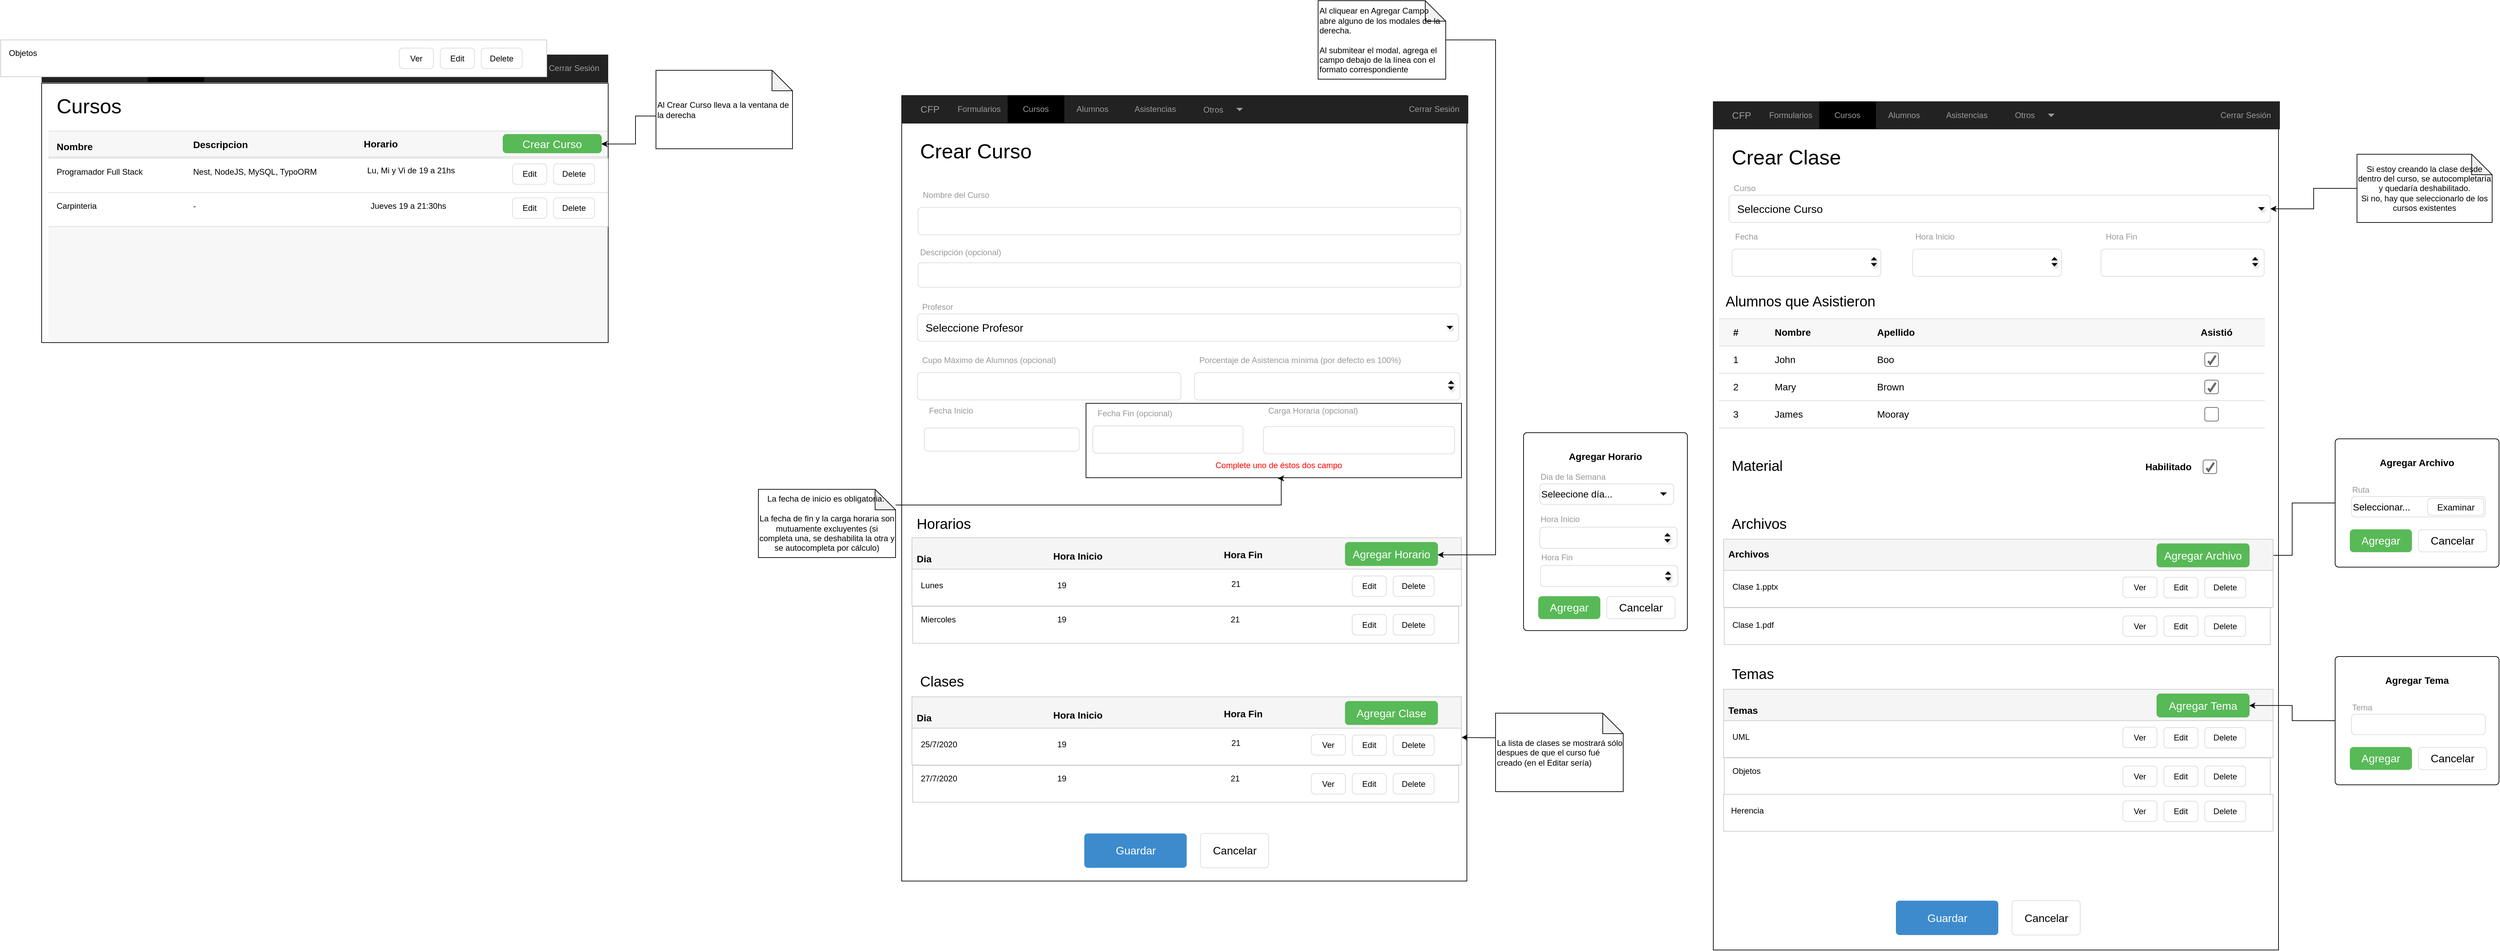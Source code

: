 <mxfile pages="1" version="11.1.1" type="device"><diagram name="Page-1" id="c9db0220-8083-56f3-ca83-edcdcd058819"><mxGraphModel dx="868" dy="552" grid="1" gridSize="10" guides="1" tooltips="1" connect="1" arrows="1" fold="1" page="1" pageScale="1.5" pageWidth="826" pageHeight="1169" background="#ffffff" math="0" shadow="0"><root><mxCell id="0" style=";html=1;"/><mxCell id="1" style=";html=1;" parent="0"/><mxCell id="x2bvnIw9EQXje6F8V-8d-45" value="" style="rounded=0;whiteSpace=wrap;html=1;fillColor=none;fontColor=#000000;align=center;" vertex="1" parent="1"><mxGeometry x="2509" y="198" width="828" height="1243" as="geometry"/></mxCell><mxCell id="Fe0uQRLhS_A46xLyw4Cv-27" value="" style="rounded=0;whiteSpace=wrap;html=1;fillColor=none;fontColor=#000000;align=center;" parent="1" vertex="1"><mxGeometry x="1320" y="189" width="828" height="1151" as="geometry"/></mxCell><mxCell id="-tjugTy2aBk4zeUnutof-67" value="" style="rounded=0;whiteSpace=wrap;html=1;align=center;strokeColor=#CCCCCC;" parent="1" vertex="1"><mxGeometry x="1335" y="883" width="805" height="54" as="geometry"/></mxCell><mxCell id="-tjugTy2aBk4zeUnutof-68" value="" style="rounded=0;whiteSpace=wrap;html=1;fillColor=#f5f5f5;align=center;strokeColor=#CCCCCC;fontColor=#333333;" parent="1" vertex="1"><mxGeometry x="1335" y="837" width="805" height="46" as="geometry"/></mxCell><mxCell id="-tjugTy2aBk4zeUnutof-33" value="" style="strokeColor=inherit;fillColor=inherit;gradientColor=inherit;html=1;shadow=0;dashed=0;shape=mxgraph.bootstrap.horLines;resizeWidth=1;" parent="1" vertex="1"><mxGeometry width="770" height="50" relative="1" as="geometry"><mxPoint x="1336" y="886.5" as="offset"/></mxGeometry></mxCell><mxCell id="-tjugTy2aBk4zeUnutof-36" value="" style="strokeColor=inherit;fillColor=inherit;gradientColor=inherit;html=1;shadow=0;dashed=0;shape=mxgraph.bootstrap.horLines;resizeWidth=1;" parent="-tjugTy2aBk4zeUnutof-33" vertex="1"><mxGeometry width="800" height="55" relative="1" as="geometry"><mxPoint y="50" as="offset"/></mxGeometry></mxCell><mxCell id="-tjugTy2aBk4zeUnutof-69" value="" style="rounded=0;whiteSpace=wrap;html=1;align=center;strokeColor=#CCCCCC;" parent="-tjugTy2aBk4zeUnutof-36" vertex="1"><mxGeometry y="1" width="800" height="54" as="geometry"/></mxCell><mxCell id="-tjugTy2aBk4zeUnutof-38" value="19" style="html=1;shadow=0;dashed=0;shape=mxgraph.bootstrap.rect;strokeColor=none;fillColor=none;align=left;valign=top;spacingLeft=10;verticalAlign=top;spacingTop=6;whiteSpace=wrap;resizeWidth=1;" parent="-tjugTy2aBk4zeUnutof-36" vertex="1"><mxGeometry width="217.287" height="40" relative="1" as="geometry"><mxPoint x="200" as="offset"/></mxGeometry></mxCell><mxCell id="-tjugTy2aBk4zeUnutof-37" value="Miercoles" style="html=1;shadow=0;dashed=0;shape=mxgraph.bootstrap.rect;strokeColor=none;fillColor=none;align=left;spacingLeft=10;whiteSpace=wrap;" parent="-tjugTy2aBk4zeUnutof-36" vertex="1"><mxGeometry width="200" height="40" relative="1" as="geometry"/></mxCell><mxCell id="-tjugTy2aBk4zeUnutof-39" value="21" style="html=1;shadow=0;dashed=0;shape=mxgraph.bootstrap.rect;strokeColor=none;fillColor=none;align=left;valign=top;spacingLeft=10;verticalAlign=top;spacingTop=6;whiteSpace=wrap;resizeWidth=1;" parent="-tjugTy2aBk4zeUnutof-36" vertex="1"><mxGeometry width="144.623" height="40" relative="1" as="geometry"><mxPoint x="454" as="offset"/></mxGeometry></mxCell><mxCell id="-tjugTy2aBk4zeUnutof-40" value="Edit" style="html=1;shadow=0;dashed=0;shape=mxgraph.bootstrap.rrect;rSize=5;strokeColor=#dddddd;whiteSpace=wrap;" parent="-tjugTy2aBk4zeUnutof-36" vertex="1"><mxGeometry x="1" width="50" height="30" relative="1" as="geometry"><mxPoint x="-156" y="13" as="offset"/></mxGeometry></mxCell><mxCell id="-tjugTy2aBk4zeUnutof-41" value="Delete" style="html=1;shadow=0;dashed=0;shape=mxgraph.bootstrap.rrect;rSize=5;strokeColor=#dddddd;whiteSpace=wrap;" parent="-tjugTy2aBk4zeUnutof-36" vertex="1"><mxGeometry x="1" width="60" height="30" relative="1" as="geometry"><mxPoint x="-96" y="13" as="offset"/></mxGeometry></mxCell><mxCell id="-tjugTy2aBk4zeUnutof-34" value="Lunes" style="html=1;shadow=0;dashed=0;shape=mxgraph.bootstrap.rect;strokeColor=none;fillColor=none;align=left;spacingLeft=10;whiteSpace=wrap;" parent="-tjugTy2aBk4zeUnutof-33" vertex="1"><mxGeometry width="200" height="40" relative="1" as="geometry"/></mxCell><mxCell id="-tjugTy2aBk4zeUnutof-35" value="19" style="html=1;shadow=0;dashed=0;shape=mxgraph.bootstrap.rect;strokeColor=none;fillColor=none;align=left;valign=top;spacingLeft=10;verticalAlign=top;spacingTop=6;whiteSpace=wrap;resizeWidth=1;" parent="-tjugTy2aBk4zeUnutof-33" vertex="1"><mxGeometry width="234.756" height="40" relative="1" as="geometry"><mxPoint x="200" as="offset"/></mxGeometry></mxCell><mxCell id="-tjugTy2aBk4zeUnutof-42" value="21" style="html=1;shadow=0;dashed=0;shape=mxgraph.bootstrap.rect;strokeColor=none;fillColor=none;align=left;valign=top;spacingLeft=10;verticalAlign=top;spacingTop=6;whiteSpace=wrap;resizeWidth=1;" parent="-tjugTy2aBk4zeUnutof-33" vertex="1"><mxGeometry width="234.756" height="40" relative="1" as="geometry"><mxPoint x="455" y="-2" as="offset"/></mxGeometry></mxCell><mxCell id="-tjugTy2aBk4zeUnutof-43" value="Delete" style="html=1;shadow=0;dashed=0;shape=mxgraph.bootstrap.rrect;rSize=5;strokeColor=#dddddd;whiteSpace=wrap;" parent="-tjugTy2aBk4zeUnutof-33" vertex="1"><mxGeometry x="1" width="60" height="30" relative="1" as="geometry"><mxPoint x="-66" y="6.5" as="offset"/></mxGeometry></mxCell><mxCell id="-tjugTy2aBk4zeUnutof-44" value="Edit" style="html=1;shadow=0;dashed=0;shape=mxgraph.bootstrap.rrect;rSize=5;strokeColor=#dddddd;whiteSpace=wrap;" parent="-tjugTy2aBk4zeUnutof-33" vertex="1"><mxGeometry x="1" width="50" height="30" relative="1" as="geometry"><mxPoint x="-126" y="6.5" as="offset"/></mxGeometry></mxCell><mxCell id="-tjugTy2aBk4zeUnutof-54" value="" style="rounded=0;whiteSpace=wrap;html=1;fillColor=none;" parent="1" vertex="1"><mxGeometry x="1590" y="640" width="550" height="109" as="geometry"/></mxCell><mxCell id="Fe0uQRLhS_A46xLyw4Cv-4" value="" style="html=1;shadow=0;dashed=0;shape=mxgraph.bootstrap.horLines;strokeColor=#dddddd;align=center;" parent="1" vertex="1"><mxGeometry x="70" y="241" width="820" height="38" as="geometry"/></mxCell><mxCell id="Fe0uQRLhS_A46xLyw4Cv-5" value="" style="html=1;shadow=0;dashed=0;shape=mxgraph.bootstrap.horLines;strokeColor=inherit;fillColor=#000000;fillOpacity=3;resizeWidth=1;" parent="Fe0uQRLhS_A46xLyw4Cv-4" vertex="1"><mxGeometry width="820" height="310" relative="1" as="geometry"/></mxCell><mxCell id="Fe0uQRLhS_A46xLyw4Cv-23" value="Crear Curso" style="html=1;shadow=0;dashed=0;shape=mxgraph.bootstrap.rrect;rSize=5;fillColor=#58B957;align=center;strokeColor=#58B957;fontColor=#ffffff;fontSize=16;whiteSpace=wrap;" parent="Fe0uQRLhS_A46xLyw4Cv-5" vertex="1"><mxGeometry x="666" y="5" width="144" height="27" as="geometry"/></mxCell><mxCell id="Fe0uQRLhS_A46xLyw4Cv-6" value="Nombre" style="html=1;shadow=0;dashed=0;shape=mxgraph.bootstrap.rect;strokeColor=none;fillColor=none;fontSize=14;fontStyle=1;align=left;spacingLeft=10;whiteSpace=wrap;resizeHeight=1;" parent="Fe0uQRLhS_A46xLyw4Cv-5" vertex="1"><mxGeometry width="200" height="46.4" relative="1" as="geometry"/></mxCell><mxCell id="Fe0uQRLhS_A46xLyw4Cv-24" value="" style="rounded=0;whiteSpace=wrap;html=1;fillColor=none;fontColor=#000000;align=center;" parent="Fe0uQRLhS_A46xLyw4Cv-5" vertex="1"><mxGeometry x="-10" y="-70" width="830" height="380" as="geometry"/></mxCell><mxCell id="Fe0uQRLhS_A46xLyw4Cv-28" value="Cursos" style="html=1;shadow=0;dashed=0;shape=mxgraph.bootstrap.rect;strokeColor=none;fillColor=none;fontSize=30;align=left;spacingLeft=10;" parent="Fe0uQRLhS_A46xLyw4Cv-5" vertex="1"><mxGeometry y="-60.32" width="250" height="46.4" as="geometry"/></mxCell><mxCell id="Fe0uQRLhS_A46xLyw4Cv-7" value="Descripcion" style="html=1;shadow=0;dashed=0;shape=mxgraph.bootstrap.rect;strokeColor=none;fillColor=none;fontSize=14;fontStyle=1;align=left;spacingLeft=10;whiteSpace=wrap;resizeWidth=1;resizeHeight=1;" parent="Fe0uQRLhS_A46xLyw4Cv-5" vertex="1"><mxGeometry width="205" height="40" relative="1" as="geometry"><mxPoint x="200" as="offset"/></mxGeometry></mxCell><mxCell id="-tjugTy2aBk4zeUnutof-9" value="Horario" style="html=1;shadow=0;dashed=0;shape=mxgraph.bootstrap.rect;strokeColor=none;fillColor=none;fontSize=14;fontStyle=1;align=left;spacingLeft=10;whiteSpace=wrap;resizeWidth=1;resizeHeight=1;" parent="Fe0uQRLhS_A46xLyw4Cv-5" vertex="1"><mxGeometry width="205" height="40" relative="1" as="geometry"><mxPoint x="450" y="-1.5" as="offset"/></mxGeometry></mxCell><mxCell id="Fe0uQRLhS_A46xLyw4Cv-8" value="" style="strokeColor=inherit;fillColor=inherit;gradientColor=inherit;html=1;shadow=0;dashed=0;shape=mxgraph.bootstrap.horLines;resizeWidth=1;" parent="Fe0uQRLhS_A46xLyw4Cv-4" vertex="1"><mxGeometry width="820" height="50" relative="1" as="geometry"><mxPoint y="40" as="offset"/></mxGeometry></mxCell><mxCell id="Fe0uQRLhS_A46xLyw4Cv-9" value="Programador Full Stack" style="html=1;shadow=0;dashed=0;shape=mxgraph.bootstrap.rect;strokeColor=none;fillColor=none;align=left;spacingLeft=10;whiteSpace=wrap;" parent="Fe0uQRLhS_A46xLyw4Cv-8" vertex="1"><mxGeometry width="200" height="40" relative="1" as="geometry"/></mxCell><mxCell id="Fe0uQRLhS_A46xLyw4Cv-10" value="Nest, NodeJS, MySQL, TypoORM" style="html=1;shadow=0;dashed=0;shape=mxgraph.bootstrap.rect;strokeColor=none;fillColor=none;align=left;valign=top;spacingLeft=10;verticalAlign=top;spacingTop=6;whiteSpace=wrap;resizeWidth=1;" parent="Fe0uQRLhS_A46xLyw4Cv-8" vertex="1"><mxGeometry width="250" height="40" relative="1" as="geometry"><mxPoint x="200" as="offset"/></mxGeometry></mxCell><mxCell id="Fe0uQRLhS_A46xLyw4Cv-13" value="" style="strokeColor=inherit;fillColor=inherit;gradientColor=inherit;html=1;shadow=0;dashed=0;shape=mxgraph.bootstrap.horLines;resizeWidth=1;" parent="Fe0uQRLhS_A46xLyw4Cv-8" vertex="1"><mxGeometry width="820" height="50" relative="1" as="geometry"><mxPoint y="50" as="offset"/></mxGeometry></mxCell><mxCell id="Fe0uQRLhS_A46xLyw4Cv-14" value="Carpinteria" style="html=1;shadow=0;dashed=0;shape=mxgraph.bootstrap.rect;strokeColor=none;fillColor=none;align=left;spacingLeft=10;whiteSpace=wrap;" parent="Fe0uQRLhS_A46xLyw4Cv-13" vertex="1"><mxGeometry width="200" height="40" relative="1" as="geometry"/></mxCell><mxCell id="Fe0uQRLhS_A46xLyw4Cv-15" value="-" style="html=1;shadow=0;dashed=0;shape=mxgraph.bootstrap.rect;strokeColor=none;fillColor=none;align=left;valign=top;spacingLeft=10;verticalAlign=top;spacingTop=6;whiteSpace=wrap;resizeWidth=1;" parent="Fe0uQRLhS_A46xLyw4Cv-13" vertex="1"><mxGeometry width="240" height="40" relative="1" as="geometry"><mxPoint x="200" as="offset"/></mxGeometry></mxCell><mxCell id="-tjugTy2aBk4zeUnutof-12" value="Jueves 19 a 21:30hs" style="html=1;shadow=0;dashed=0;shape=mxgraph.bootstrap.rect;strokeColor=none;fillColor=none;align=left;valign=top;spacingLeft=10;verticalAlign=top;spacingTop=6;whiteSpace=wrap;resizeWidth=1;" parent="Fe0uQRLhS_A46xLyw4Cv-13" vertex="1"><mxGeometry width="200" height="40" relative="1" as="geometry"><mxPoint x="460" as="offset"/></mxGeometry></mxCell><mxCell id="-tjugTy2aBk4zeUnutof-19" value="Edit" style="html=1;shadow=0;dashed=0;shape=mxgraph.bootstrap.rrect;rSize=5;strokeColor=#dddddd;whiteSpace=wrap;" parent="Fe0uQRLhS_A46xLyw4Cv-13" vertex="1"><mxGeometry x="1" width="50" height="30" relative="1" as="geometry"><mxPoint x="-140" y="8" as="offset"/></mxGeometry></mxCell><mxCell id="-tjugTy2aBk4zeUnutof-20" value="Delete" style="html=1;shadow=0;dashed=0;shape=mxgraph.bootstrap.rrect;rSize=5;strokeColor=#dddddd;whiteSpace=wrap;" parent="Fe0uQRLhS_A46xLyw4Cv-13" vertex="1"><mxGeometry x="1" width="60" height="30" relative="1" as="geometry"><mxPoint x="-80" y="8" as="offset"/></mxGeometry></mxCell><mxCell id="-tjugTy2aBk4zeUnutof-11" value="Lu, Mi y Vi de 19 a 21hs" style="html=1;shadow=0;dashed=0;shape=mxgraph.bootstrap.rect;strokeColor=none;fillColor=none;align=left;valign=top;spacingLeft=10;verticalAlign=top;spacingTop=6;whiteSpace=wrap;resizeWidth=1;" parent="Fe0uQRLhS_A46xLyw4Cv-8" vertex="1"><mxGeometry width="210" height="40" relative="1" as="geometry"><mxPoint x="455" y="-2" as="offset"/></mxGeometry></mxCell><mxCell id="Fe0uQRLhS_A46xLyw4Cv-168" value="Delete" style="html=1;shadow=0;dashed=0;shape=mxgraph.bootstrap.rrect;rSize=5;strokeColor=#dddddd;whiteSpace=wrap;" parent="Fe0uQRLhS_A46xLyw4Cv-8" vertex="1"><mxGeometry x="1" width="60" height="30" relative="1" as="geometry"><mxPoint x="-80" y="8" as="offset"/></mxGeometry></mxCell><mxCell id="Fe0uQRLhS_A46xLyw4Cv-167" value="Edit" style="html=1;shadow=0;dashed=0;shape=mxgraph.bootstrap.rrect;rSize=5;strokeColor=#dddddd;whiteSpace=wrap;" parent="Fe0uQRLhS_A46xLyw4Cv-8" vertex="1"><mxGeometry x="1" width="50" height="30" relative="1" as="geometry"><mxPoint x="-140" y="8" as="offset"/></mxGeometry></mxCell><mxCell id="3d76a8aef4d5c911-1" value="" style="html=1;shadow=0;dashed=0;shape=mxgraph.bootstrap.rect;fillColor=#222222;strokeColor=none;whiteSpace=wrap;rounded=0;fontSize=12;fontColor=#000000;align=center;" parent="1" vertex="1"><mxGeometry x="60" y="129" width="830" height="41" as="geometry"/></mxCell><mxCell id="3d76a8aef4d5c911-2" value="CFP" style="html=1;shadow=0;dashed=0;fillColor=none;strokeColor=none;shape=mxgraph.bootstrap.rect;fontColor=#999999;fontSize=14;whiteSpace=wrap;" parent="3d76a8aef4d5c911-1" vertex="1"><mxGeometry width="83" height="40" as="geometry"/></mxCell><mxCell id="3d76a8aef4d5c911-10" value="Cerrar Sesión" style="html=1;shadow=0;dashed=0;fillColor=none;strokeColor=none;shape=mxgraph.bootstrap.rect;fontColor=#999999;whiteSpace=wrap;" parent="3d76a8aef4d5c911-1" vertex="1"><mxGeometry x="730" width="100" height="40" as="geometry"/></mxCell><mxCell id="Fe0uQRLhS_A46xLyw4Cv-1" value="Formularios" style="html=1;shadow=0;dashed=0;fillColor=none;strokeColor=none;shape=mxgraph.bootstrap.rect;fontColor=#999999;whiteSpace=wrap;" parent="3d76a8aef4d5c911-1" vertex="1"><mxGeometry x="72.174" width="83" height="40" as="geometry"/></mxCell><mxCell id="Fe0uQRLhS_A46xLyw4Cv-2" value="Cursos" style="html=1;shadow=0;dashed=0;fillColor=#000000;strokeColor=none;shape=mxgraph.bootstrap.rect;fontColor=#999999;whiteSpace=wrap;" parent="3d76a8aef4d5c911-1" vertex="1"><mxGeometry x="155.174" width="83" height="40" as="geometry"/></mxCell><mxCell id="Fe0uQRLhS_A46xLyw4Cv-3" value="Alumnos" style="html=1;shadow=0;dashed=0;fillColor=none;strokeColor=none;shape=mxgraph.bootstrap.rect;fontColor=#999999;whiteSpace=wrap;" parent="3d76a8aef4d5c911-1" vertex="1"><mxGeometry x="238.174" width="83" height="40" as="geometry"/></mxCell><mxCell id="Fe0uQRLhS_A46xLyw4Cv-151" value="Asistencias" style="html=1;shadow=0;dashed=0;fillColor=none;strokeColor=none;shape=mxgraph.bootstrap.rect;fontColor=#999999;whiteSpace=wrap;" parent="3d76a8aef4d5c911-1" vertex="1"><mxGeometry x="330.174" width="83" height="40" as="geometry"/></mxCell><mxCell id="Fe0uQRLhS_A46xLyw4Cv-162" value="Otros" style="html=1;shadow=0;dashed=0;shape=mxgraph.bootstrap.rrect;rSize=5;spacingRight=10;fontSize=12;whiteSpace=wrap;align=center;fillColor=none;strokeColor=none;fontColor=#999999;fontStyle=0" parent="3d76a8aef4d5c911-1" vertex="1"><mxGeometry x="413" width="97" height="41" as="geometry"/></mxCell><mxCell id="Fe0uQRLhS_A46xLyw4Cv-163" value="" style="shape=triangle;direction=south;fillColor=#999999;strokeColor=none;perimeter=none;fontColor=#FFFFFF;" parent="Fe0uQRLhS_A46xLyw4Cv-162" vertex="1"><mxGeometry x="1" y="0.5" width="10" height="5" relative="1" as="geometry"><mxPoint x="-20" y="-2.5" as="offset"/></mxGeometry></mxCell><mxCell id="3d76a8aef4d5c911-17" value="Descripción (opcional)" style="html=1;shadow=0;dashed=0;shape=mxgraph.bootstrap.rect;strokeColor=none;fillColor=none;fontColor=#999999;align=left;spacingLeft=5;whiteSpace=wrap;rounded=0;" parent="1" vertex="1"><mxGeometry x="1340" y="408.5" width="200" height="20" as="geometry"/></mxCell><mxCell id="3d76a8aef4d5c911-18" value="" style="html=1;shadow=0;dashed=0;shape=mxgraph.bootstrap.rrect;rSize=5;strokeColor=#dddddd;;align=left;spacingLeft=10;fontSize=16;whiteSpace=wrap;rounded=0;" parent="1" vertex="1"><mxGeometry x="1344" y="353" width="795" height="40" as="geometry"/></mxCell><mxCell id="Fe0uQRLhS_A46xLyw4Cv-29" value="Crear Curso" style="html=1;shadow=0;dashed=0;shape=mxgraph.bootstrap.rect;strokeColor=none;fillColor=none;fontSize=30;align=left;spacingLeft=10;" parent="1" vertex="1"><mxGeometry x="1335" y="250" width="250" height="40" as="geometry"/></mxCell><mxCell id="Fe0uQRLhS_A46xLyw4Cv-147" value="Nombre del Curso" style="html=1;shadow=0;dashed=0;shape=mxgraph.bootstrap.rect;strokeColor=none;fillColor=none;fontColor=#999999;align=left;spacingLeft=5;whiteSpace=wrap;rounded=0;" parent="1" vertex="1"><mxGeometry x="1343.5" y="325" width="200" height="20" as="geometry"/></mxCell><mxCell id="Fe0uQRLhS_A46xLyw4Cv-148" value="" style="html=1;shadow=0;dashed=0;shape=mxgraph.bootstrap.rrect;rSize=5;strokeColor=#dddddd;;align=left;spacingLeft=10;fontSize=16;whiteSpace=wrap;rounded=0;" parent="1" vertex="1"><mxGeometry x="1344" y="434" width="795" height="36" as="geometry"/></mxCell><mxCell id="Fe0uQRLhS_A46xLyw4Cv-177" value="" style="html=1;shadow=0;dashed=0;shape=mxgraph.bootstrap.rect;fillColor=#222222;strokeColor=none;whiteSpace=wrap;rounded=0;fontSize=12;fontColor=#000000;align=center;" parent="1" vertex="1"><mxGeometry x="1320" y="189" width="830" height="41" as="geometry"/></mxCell><mxCell id="Fe0uQRLhS_A46xLyw4Cv-178" value="CFP" style="html=1;shadow=0;dashed=0;fillColor=none;strokeColor=none;shape=mxgraph.bootstrap.rect;fontColor=#999999;fontSize=14;whiteSpace=wrap;" parent="Fe0uQRLhS_A46xLyw4Cv-177" vertex="1"><mxGeometry width="83" height="40" as="geometry"/></mxCell><mxCell id="Fe0uQRLhS_A46xLyw4Cv-179" value="Cerrar Sesión" style="html=1;shadow=0;dashed=0;fillColor=none;strokeColor=none;shape=mxgraph.bootstrap.rect;fontColor=#999999;whiteSpace=wrap;" parent="Fe0uQRLhS_A46xLyw4Cv-177" vertex="1"><mxGeometry x="730" width="100" height="40" as="geometry"/></mxCell><mxCell id="Fe0uQRLhS_A46xLyw4Cv-180" value="Formularios" style="html=1;shadow=0;dashed=0;fillColor=none;strokeColor=none;shape=mxgraph.bootstrap.rect;fontColor=#999999;whiteSpace=wrap;" parent="Fe0uQRLhS_A46xLyw4Cv-177" vertex="1"><mxGeometry x="72.174" width="83" height="40" as="geometry"/></mxCell><mxCell id="Fe0uQRLhS_A46xLyw4Cv-181" value="Cursos" style="html=1;shadow=0;dashed=0;fillColor=#000000;strokeColor=none;shape=mxgraph.bootstrap.rect;fontColor=#999999;whiteSpace=wrap;" parent="Fe0uQRLhS_A46xLyw4Cv-177" vertex="1"><mxGeometry x="155.174" width="83" height="40" as="geometry"/></mxCell><mxCell id="Fe0uQRLhS_A46xLyw4Cv-182" value="Alumnos" style="html=1;shadow=0;dashed=0;fillColor=none;strokeColor=none;shape=mxgraph.bootstrap.rect;fontColor=#999999;whiteSpace=wrap;" parent="Fe0uQRLhS_A46xLyw4Cv-177" vertex="1"><mxGeometry x="238.174" width="83" height="40" as="geometry"/></mxCell><mxCell id="Fe0uQRLhS_A46xLyw4Cv-183" value="Asistencias" style="html=1;shadow=0;dashed=0;fillColor=none;strokeColor=none;shape=mxgraph.bootstrap.rect;fontColor=#999999;whiteSpace=wrap;" parent="Fe0uQRLhS_A46xLyw4Cv-177" vertex="1"><mxGeometry x="330.174" width="83" height="40" as="geometry"/></mxCell><mxCell id="Fe0uQRLhS_A46xLyw4Cv-184" value="Otros" style="html=1;shadow=0;dashed=0;shape=mxgraph.bootstrap.rrect;rSize=5;spacingRight=10;fontSize=12;whiteSpace=wrap;align=center;fillColor=none;strokeColor=none;fontColor=#999999;fontStyle=0" parent="Fe0uQRLhS_A46xLyw4Cv-177" vertex="1"><mxGeometry x="413" width="97" height="41" as="geometry"/></mxCell><mxCell id="Fe0uQRLhS_A46xLyw4Cv-185" value="" style="shape=triangle;direction=south;fillColor=#999999;strokeColor=none;perimeter=none;fontColor=#FFFFFF;" parent="Fe0uQRLhS_A46xLyw4Cv-184" vertex="1"><mxGeometry x="1" y="0.5" width="10" height="5" relative="1" as="geometry"><mxPoint x="-20" y="-2.5" as="offset"/></mxGeometry></mxCell><mxCell id="Fe0uQRLhS_A46xLyw4Cv-245" value="" style="edgeStyle=orthogonalEdgeStyle;rounded=0;orthogonalLoop=1;jettySize=auto;html=1;fontSize=12;fontColor=#000000;" parent="1" source="Fe0uQRLhS_A46xLyw4Cv-244" target="Fe0uQRLhS_A46xLyw4Cv-23" edge="1"><mxGeometry relative="1" as="geometry"><Array as="points"><mxPoint x="1060" y="219"/><mxPoint x="930" y="219"/><mxPoint x="930" y="260"/></Array></mxGeometry></mxCell><mxCell id="Fe0uQRLhS_A46xLyw4Cv-244" value="Al Crear Curso lleva a la ventana de la derecha" style="shape=note;whiteSpace=wrap;html=1;backgroundOutline=1;darkOpacity=0.05;strokeColor=#000000;fillColor=#FFFFFF;fontSize=12;fontColor=#000000;align=left;" parent="1" vertex="1"><mxGeometry x="960" y="152" width="200" height="115" as="geometry"/></mxCell><mxCell id="Fe0uQRLhS_A46xLyw4Cv-249" value="" style="edgeStyle=orthogonalEdgeStyle;rounded=0;orthogonalLoop=1;jettySize=auto;html=1;fontSize=12;fontColor=#000000;" parent="1" source="Fe0uQRLhS_A46xLyw4Cv-248" target="-tjugTy2aBk4zeUnutof-30" edge="1"><mxGeometry relative="1" as="geometry"><Array as="points"><mxPoint x="2190" y="107"/><mxPoint x="2190" y="862"/></Array><mxPoint x="2120" y="279.357" as="targetPoint"/></mxGeometry></mxCell><mxCell id="Fe0uQRLhS_A46xLyw4Cv-248" value="Al cliquear en Agregar Campo abre alguno de los modales de la derecha.&lt;br&gt;&lt;br&gt;Al submitear el modal, agrega el campo debajo de la línea con el formato correspondiente" style="shape=note;whiteSpace=wrap;html=1;backgroundOutline=1;darkOpacity=0.05;strokeColor=#000000;fillColor=#FFFFFF;fontSize=12;fontColor=#000000;align=left;" parent="1" vertex="1"><mxGeometry x="1930" y="50" width="187" height="115" as="geometry"/></mxCell><mxCell id="x2bvnIw9EQXje6F8V-8d-44" value="" style="edgeStyle=orthogonalEdgeStyle;rounded=0;orthogonalLoop=1;jettySize=auto;html=1;entryX=1;entryY=0.25;entryDx=0;entryDy=0;" edge="1" parent="1" source="Fe0uQRLhS_A46xLyw4Cv-251" target="x2bvnIw9EQXje6F8V-8d-21"><mxGeometry relative="1" as="geometry"><mxPoint x="2190" y="1130" as="targetPoint"/><Array as="points"><mxPoint x="2170" y="1130"/><mxPoint x="2170" y="1130"/></Array></mxGeometry></mxCell><mxCell id="Fe0uQRLhS_A46xLyw4Cv-251" value="La lista de clases se mostrará sólo despues de que el curso fué creado (en el Editar sería)" style="shape=note;whiteSpace=wrap;html=1;backgroundOutline=1;darkOpacity=0.05;strokeColor=#000000;fillColor=#FFFFFF;fontSize=12;fontColor=#000000;align=left;" parent="1" vertex="1"><mxGeometry x="2190" y="1094" width="187" height="115" as="geometry"/></mxCell><mxCell id="Fe0uQRLhS_A46xLyw4Cv-172" value="Profesor" style="html=1;shadow=0;dashed=0;shape=mxgraph.bootstrap.rect;strokeColor=none;fillColor=none;fontColor=#999999;align=left;spacingLeft=5;whiteSpace=wrap;rounded=0;" parent="1" vertex="1"><mxGeometry x="1343" y="489" width="110" height="20" as="geometry"/></mxCell><mxCell id="-tjugTy2aBk4zeUnutof-21" value="" style="html=1;shadow=0;dashed=0;shape=mxgraph.bootstrap.rrect;rSize=5;strokeColor=#dddddd;;align=left;spacingLeft=10;fontSize=16;whiteSpace=wrap;rounded=0;" parent="1" vertex="1"><mxGeometry x="1343" y="595" width="386" height="40" as="geometry"/></mxCell><mxCell id="-tjugTy2aBk4zeUnutof-22" value="Cupo Máximo de Alumnos (opcional)" style="html=1;shadow=0;dashed=0;shape=mxgraph.bootstrap.rect;strokeColor=none;fillColor=none;fontColor=#999999;align=left;spacingLeft=5;whiteSpace=wrap;rounded=0;" parent="1" vertex="1"><mxGeometry x="1343" y="567" width="267" height="20" as="geometry"/></mxCell><mxCell id="-tjugTy2aBk4zeUnutof-23" value="Porcentaje de Asistencia mínima (por defecto es 100%)" style="html=1;shadow=0;dashed=0;shape=mxgraph.bootstrap.rect;strokeColor=none;fillColor=none;fontColor=#999999;align=left;spacingLeft=5;whiteSpace=wrap;rounded=0;" parent="1" vertex="1"><mxGeometry x="1749" y="567" width="371" height="20" as="geometry"/></mxCell><mxCell id="-tjugTy2aBk4zeUnutof-24" value="" style="html=1;shadow=0;dashed=0;shape=mxgraph.bootstrap.rrect;rSize=5;strokeColor=#dddddd;;align=left;spacingLeft=10;fontSize=16;whiteSpace=wrap;rounded=0;" parent="1" vertex="1"><mxGeometry x="1749" y="595" width="389" height="40" as="geometry"/></mxCell><mxCell id="-tjugTy2aBk4zeUnutof-49" value="Fecha Fin (opcional)" style="html=1;shadow=0;dashed=0;shape=mxgraph.bootstrap.rect;strokeColor=none;fillColor=none;fontColor=#999999;align=left;spacingLeft=5;whiteSpace=wrap;rounded=0;" parent="1" vertex="1"><mxGeometry x="1600" y="645" width="187" height="20" as="geometry"/></mxCell><mxCell id="-tjugTy2aBk4zeUnutof-50" value="" style="html=1;shadow=0;dashed=0;shape=mxgraph.bootstrap.rrect;rSize=5;strokeColor=#dddddd;;align=left;spacingLeft=10;fontSize=16;whiteSpace=wrap;rounded=0;" parent="1" vertex="1"><mxGeometry x="1600" y="673" width="220" height="40" as="geometry"/></mxCell><mxCell id="-tjugTy2aBk4zeUnutof-52" value="" style="edgeStyle=orthogonalEdgeStyle;rounded=0;orthogonalLoop=1;jettySize=auto;html=1;entryX=0.511;entryY=1.009;entryDx=0;entryDy=0;entryPerimeter=0;" parent="1" source="-tjugTy2aBk4zeUnutof-51" target="-tjugTy2aBk4zeUnutof-54" edge="1"><mxGeometry relative="1" as="geometry"><Array as="points"><mxPoint x="1876" y="789"/></Array></mxGeometry></mxCell><mxCell id="-tjugTy2aBk4zeUnutof-51" value="La fecha de inicio es obligatoria.&amp;nbsp;&lt;br&gt;&lt;br&gt;La fecha de fin y la carga horaria son mutuamente excluyentes (si completa una, se deshabilita la otra y se autocompleta por cálculo)" style="shape=note;whiteSpace=wrap;html=1;backgroundOutline=1;darkOpacity=0.05;fillColor=none;" parent="1" vertex="1"><mxGeometry x="1110" y="766" width="201" height="100" as="geometry"/></mxCell><mxCell id="-tjugTy2aBk4zeUnutof-46" value="Fecha Inicio" style="html=1;shadow=0;dashed=0;shape=mxgraph.bootstrap.rect;strokeColor=none;fillColor=none;fontColor=#999999;align=left;spacingLeft=5;whiteSpace=wrap;rounded=0;" parent="1" vertex="1"><mxGeometry x="1353" y="638.823" width="187" height="25.161" as="geometry"/></mxCell><mxCell id="-tjugTy2aBk4zeUnutof-45" value="" style="html=1;shadow=0;dashed=0;shape=mxgraph.bootstrap.rrect;rSize=5;strokeColor=#dddddd;;align=left;spacingLeft=10;fontSize=16;whiteSpace=wrap;rounded=0;" parent="1" vertex="1"><mxGeometry x="1353" y="676" width="227" height="34" as="geometry"/></mxCell><mxCell id="-tjugTy2aBk4zeUnutof-48" value="" style="html=1;shadow=0;dashed=0;shape=mxgraph.bootstrap.rrect;rSize=5;strokeColor=#dddddd;;align=left;spacingLeft=10;fontSize=16;whiteSpace=wrap;rounded=0;" parent="1" vertex="1"><mxGeometry x="1850" y="674" width="280" height="40" as="geometry"/></mxCell><mxCell id="-tjugTy2aBk4zeUnutof-47" value="Carga Horaria (opcional)" style="html=1;shadow=0;dashed=0;shape=mxgraph.bootstrap.rect;strokeColor=none;fillColor=none;fontColor=#999999;align=left;spacingLeft=5;whiteSpace=wrap;rounded=0;" parent="1" vertex="1"><mxGeometry x="1850" y="638.823" width="199" height="25.161" as="geometry"/></mxCell><mxCell id="-tjugTy2aBk4zeUnutof-66" value="Complete uno de éstos dos campo" style="html=1;shadow=0;dashed=0;shape=mxgraph.bootstrap.rect;strokeColor=none;fillColor=none;align=center;spacingLeft=5;whiteSpace=wrap;rounded=0;fontColor=#FF0000;" parent="1" vertex="1"><mxGeometry x="1600" y="718" width="540" height="25" as="geometry"/></mxCell><mxCell id="-tjugTy2aBk4zeUnutof-27" value="Dia" style="html=1;shadow=0;dashed=0;shape=mxgraph.bootstrap.rect;strokeColor=none;fillColor=none;fontSize=14;fontStyle=1;align=left;spacingLeft=10;whiteSpace=wrap;resizeHeight=1;" parent="1" vertex="1"><mxGeometry width="200" height="58.374" relative="1" as="geometry"><mxPoint x="1330" y="838.5" as="offset"/></mxGeometry></mxCell><mxCell id="-tjugTy2aBk4zeUnutof-31" value="Hora Inicio" style="html=1;shadow=0;dashed=0;shape=mxgraph.bootstrap.rect;strokeColor=none;fillColor=none;fontSize=14;fontStyle=1;align=left;spacingLeft=10;whiteSpace=wrap;resizeWidth=1;resizeHeight=1;" parent="1" vertex="1"><mxGeometry width="192.5" height="50.323" relative="1" as="geometry"><mxPoint x="1530" y="838.5" as="offset"/></mxGeometry></mxCell><mxCell id="-tjugTy2aBk4zeUnutof-32" value="Hora Fin" style="html=1;shadow=0;dashed=0;shape=mxgraph.bootstrap.rect;strokeColor=none;fillColor=none;fontSize=14;fontStyle=1;align=left;spacingLeft=10;whiteSpace=wrap;resizeWidth=1;resizeHeight=1;" parent="1" vertex="1"><mxGeometry width="192.5" height="50.323" relative="1" as="geometry"><mxPoint x="1780" y="837" as="offset"/></mxGeometry></mxCell><mxCell id="Fe0uQRLhS_A46xLyw4Cv-134" value="Guardar" style="html=1;shadow=0;dashed=0;shape=mxgraph.bootstrap.rrect;align=center;rSize=5;strokeColor=none;fillColor=#3D8BCD;fontColor=#ffffff;fontSize=16;whiteSpace=wrap;rounded=0;" parent="1" vertex="1"><mxGeometry x="1587.5" y="1270.242" width="150" height="50.323" as="geometry"/></mxCell><mxCell id="Fe0uQRLhS_A46xLyw4Cv-135" value="Cancelar" style="html=1;shadow=0;dashed=0;shape=mxgraph.bootstrap.rrect;align=center;rSize=5;strokeColor=#dddddd;fontSize=16;whiteSpace=wrap;rounded=0;" parent="1" vertex="1"><mxGeometry x="1757.5" y="1270.242" width="100" height="50.323" as="geometry"/></mxCell><mxCell id="Fe0uQRLhS_A46xLyw4Cv-149" value="Horarios" style="html=1;shadow=0;dashed=0;shape=mxgraph.bootstrap.rect;strokeColor=none;fillColor=none;fontSize=21;align=left;spacingLeft=10;" parent="1" vertex="1"><mxGeometry x="1330" y="796" width="250" height="40" as="geometry"/></mxCell><mxCell id="-tjugTy2aBk4zeUnutof-30" value="Agregar Horario" style="html=1;shadow=0;dashed=0;shape=mxgraph.bootstrap.rrect;rSize=5;fillColor=#58B957;align=center;strokeColor=#58B957;fontColor=#ffffff;fontSize=16;whiteSpace=wrap;" parent="1" vertex="1"><mxGeometry x="1969.89" y="843.79" width="135.22" height="33.968" as="geometry"/></mxCell><mxCell id="-tjugTy2aBk4zeUnutof-70" value="" style="group" parent="1" vertex="1" connectable="0"><mxGeometry x="1343" y="509" width="793" height="40" as="geometry"/></mxCell><mxCell id="Fe0uQRLhS_A46xLyw4Cv-173" value="Seleccione Profesor" style="html=1;shadow=0;dashed=0;shape=mxgraph.bootstrap.rrect;rSize=5;strokeColor=#dddddd;align=left;spacingLeft=10;fontSize=16;whiteSpace=wrap;rounded=0;" parent="-tjugTy2aBk4zeUnutof-70" vertex="1"><mxGeometry width="793" height="40" as="geometry"/></mxCell><mxCell id="Fe0uQRLhS_A46xLyw4Cv-174" value="" style="shape=triangle;strokeColor=none;fillColor=#000000;direction=south;rounded=0;shadow=1;fontSize=12;fontColor=#000000;align=center;html=1;" parent="-tjugTy2aBk4zeUnutof-70" vertex="1"><mxGeometry x="775" y="17.5" width="10" height="5" as="geometry"/></mxCell><mxCell id="Fe0uQRLhS_A46xLyw4Cv-104" value="Agregar Horario" style="html=1;shadow=0;dashed=0;shape=mxgraph.bootstrap.rrect;fillColor=none;align=center;rSize=5;strokeColor=#000000;verticalAlign=top;spacingTop=20;fontSize=14;fontStyle=1;whiteSpace=wrap;" parent="1" vertex="1"><mxGeometry x="2231" y="683" width="240" height="290" as="geometry"/></mxCell><mxCell id="Fe0uQRLhS_A46xLyw4Cv-113" value="Agregar" style="html=1;shadow=0;dashed=0;shape=mxgraph.bootstrap.rrect;rSize=5;fillColor=#58B957;align=center;strokeColor=#58B957;fontColor=#ffffff;fontSize=16;whiteSpace=wrap;" parent="1" vertex="1"><mxGeometry x="2253" y="923.101" width="90" height="32.55" as="geometry"/></mxCell><mxCell id="Fe0uQRLhS_A46xLyw4Cv-138" value="Cancelar" style="html=1;shadow=0;dashed=0;shape=mxgraph.bootstrap.rrect;align=center;rSize=5;strokeColor=#dddddd;fontSize=16;whiteSpace=wrap;rounded=0;" parent="1" vertex="1"><mxGeometry x="2353" y="923.101" width="100" height="32.55" as="geometry"/></mxCell><mxCell id="Fe0uQRLhS_A46xLyw4Cv-238" value="Dia de la Semana" style="html=1;shadow=0;dashed=0;shape=mxgraph.bootstrap.rect;strokeColor=none;fillColor=none;fontColor=#999999;align=left;spacingLeft=5;whiteSpace=wrap;rounded=0;" parent="1" vertex="1"><mxGeometry x="2249" y="738" width="196.458" height="20" as="geometry"/></mxCell><mxCell id="Fe0uQRLhS_A46xLyw4Cv-233" value="Hora Fin" style="html=1;shadow=0;dashed=0;shape=mxgraph.bootstrap.rect;strokeColor=none;fillColor=none;fontColor=#999999;align=left;spacingLeft=5;whiteSpace=wrap;rounded=0;" parent="1" vertex="1"><mxGeometry x="2250" y="855.5" width="196.458" height="20" as="geometry"/></mxCell><mxCell id="Fe0uQRLhS_A46xLyw4Cv-234" value="" style="group" parent="1" vertex="1" connectable="0"><mxGeometry x="2255.75" y="877.5" width="201.25" height="31" as="geometry"/></mxCell><mxCell id="Fe0uQRLhS_A46xLyw4Cv-235" value="" style="html=1;shadow=0;dashed=0;shape=mxgraph.bootstrap.rrect;rSize=5;strokeColor=#dddddd;align=left;spacingLeft=10;fontSize=16;whiteSpace=wrap;rounded=0;" parent="Fe0uQRLhS_A46xLyw4Cv-234" vertex="1"><mxGeometry width="201.25" height="31" as="geometry"/></mxCell><mxCell id="Fe0uQRLhS_A46xLyw4Cv-236" value="" style="shape=triangle;strokeColor=none;fillColor=#000000;direction=south;rounded=0;shadow=1;fontSize=12;fontColor=#000000;align=center;html=1;" parent="Fe0uQRLhS_A46xLyw4Cv-234" vertex="1"><mxGeometry x="182.497" y="17.5" width="9.148" height="5" as="geometry"/></mxCell><mxCell id="Fe0uQRLhS_A46xLyw4Cv-237" value="" style="shape=triangle;strokeColor=none;fillColor=#000000;direction=south;rounded=0;shadow=1;fontSize=12;fontColor=#000000;align=center;html=1;rotation=-180;" parent="Fe0uQRLhS_A46xLyw4Cv-234" vertex="1"><mxGeometry x="182.497" y="8.5" width="9.148" height="5" as="geometry"/></mxCell><mxCell id="-tjugTy2aBk4zeUnutof-74" value="Hora Inicio" style="html=1;shadow=0;dashed=0;shape=mxgraph.bootstrap.rect;strokeColor=none;fillColor=none;fontColor=#999999;align=left;spacingLeft=5;whiteSpace=wrap;rounded=0;" parent="1" vertex="1"><mxGeometry x="2249" y="799.5" width="196.458" height="20" as="geometry"/></mxCell><mxCell id="-tjugTy2aBk4zeUnutof-75" value="" style="group" parent="1" vertex="1" connectable="0"><mxGeometry x="2254.75" y="821.5" width="201.25" height="31" as="geometry"/></mxCell><mxCell id="-tjugTy2aBk4zeUnutof-76" value="" style="html=1;shadow=0;dashed=0;shape=mxgraph.bootstrap.rrect;rSize=5;strokeColor=#dddddd;align=left;spacingLeft=10;fontSize=16;whiteSpace=wrap;rounded=0;" parent="-tjugTy2aBk4zeUnutof-75" vertex="1"><mxGeometry width="201.25" height="31" as="geometry"/></mxCell><mxCell id="-tjugTy2aBk4zeUnutof-77" value="" style="shape=triangle;strokeColor=none;fillColor=#000000;direction=south;rounded=0;shadow=1;fontSize=12;fontColor=#000000;align=center;html=1;" parent="-tjugTy2aBk4zeUnutof-75" vertex="1"><mxGeometry x="182.497" y="17.5" width="9.148" height="5" as="geometry"/></mxCell><mxCell id="-tjugTy2aBk4zeUnutof-78" value="" style="shape=triangle;strokeColor=none;fillColor=#000000;direction=south;rounded=0;shadow=1;fontSize=12;fontColor=#000000;align=center;html=1;rotation=-180;" parent="-tjugTy2aBk4zeUnutof-75" vertex="1"><mxGeometry x="182.497" y="8.5" width="9.148" height="5" as="geometry"/></mxCell><mxCell id="-tjugTy2aBk4zeUnutof-83" value="Seleecione día..." style="html=1;shadow=0;dashed=0;shape=mxgraph.bootstrap.rrect;rSize=5;strokeColor=#dddddd;spacingRight=10;fontSize=14;whiteSpace=wrap;align=left;fillColor=none;" parent="1" vertex="1"><mxGeometry x="2255" y="758" width="196" height="30" as="geometry"/></mxCell><mxCell id="-tjugTy2aBk4zeUnutof-84" value="" style="shape=triangle;direction=south;fillColor=#000000;strokeColor=none;perimeter=none;" parent="-tjugTy2aBk4zeUnutof-83" vertex="1"><mxGeometry x="1" y="0.5" width="10" height="5" relative="1" as="geometry"><mxPoint x="-20" y="-2.5" as="offset"/></mxGeometry></mxCell><mxCell id="NB5BM0Gxr2oE7oBAdpxc-1" value="" style="shape=triangle;strokeColor=none;fillColor=#000000;direction=south;rounded=0;shadow=1;fontSize=12;fontColor=#000000;align=center;html=1;" parent="1" vertex="1"><mxGeometry x="2120.247" y="615.5" width="9.148" height="5" as="geometry"/></mxCell><mxCell id="NB5BM0Gxr2oE7oBAdpxc-2" value="" style="shape=triangle;strokeColor=none;fillColor=#000000;direction=south;rounded=0;shadow=1;fontSize=12;fontColor=#000000;align=center;html=1;rotation=-180;" parent="1" vertex="1"><mxGeometry x="2120.247" y="606.5" width="9.148" height="5" as="geometry"/></mxCell><mxCell id="x2bvnIw9EQXje6F8V-8d-21" value="" style="rounded=0;whiteSpace=wrap;html=1;align=center;strokeColor=#CCCCCC;" vertex="1" parent="1"><mxGeometry x="1335" y="1116" width="805" height="54" as="geometry"/></mxCell><mxCell id="x2bvnIw9EQXje6F8V-8d-22" value="" style="rounded=0;whiteSpace=wrap;html=1;fillColor=#f5f5f5;align=center;strokeColor=#CCCCCC;fontColor=#333333;" vertex="1" parent="1"><mxGeometry x="1335" y="1070" width="805" height="46" as="geometry"/></mxCell><mxCell id="x2bvnIw9EQXje6F8V-8d-23" value="" style="strokeColor=inherit;fillColor=inherit;gradientColor=inherit;html=1;shadow=0;dashed=0;shape=mxgraph.bootstrap.horLines;resizeWidth=1;" vertex="1" parent="1"><mxGeometry width="770" height="50" relative="1" as="geometry"><mxPoint x="1336" y="1119.5" as="offset"/></mxGeometry></mxCell><mxCell id="x2bvnIw9EQXje6F8V-8d-24" value="" style="strokeColor=inherit;fillColor=inherit;gradientColor=inherit;html=1;shadow=0;dashed=0;shape=mxgraph.bootstrap.horLines;resizeWidth=1;" vertex="1" parent="x2bvnIw9EQXje6F8V-8d-23"><mxGeometry width="800" height="55" relative="1" as="geometry"><mxPoint y="50" as="offset"/></mxGeometry></mxCell><mxCell id="x2bvnIw9EQXje6F8V-8d-25" value="" style="rounded=0;whiteSpace=wrap;html=1;align=center;strokeColor=#CCCCCC;" vertex="1" parent="x2bvnIw9EQXje6F8V-8d-24"><mxGeometry y="1" width="800" height="54" as="geometry"/></mxCell><mxCell id="x2bvnIw9EQXje6F8V-8d-26" value="19" style="html=1;shadow=0;dashed=0;shape=mxgraph.bootstrap.rect;strokeColor=none;fillColor=none;align=left;valign=top;spacingLeft=10;verticalAlign=top;spacingTop=6;whiteSpace=wrap;resizeWidth=1;" vertex="1" parent="x2bvnIw9EQXje6F8V-8d-24"><mxGeometry width="217.287" height="40" relative="1" as="geometry"><mxPoint x="200" as="offset"/></mxGeometry></mxCell><mxCell id="x2bvnIw9EQXje6F8V-8d-27" value="27/7/2020" style="html=1;shadow=0;dashed=0;shape=mxgraph.bootstrap.rect;strokeColor=none;fillColor=none;align=left;spacingLeft=10;whiteSpace=wrap;" vertex="1" parent="x2bvnIw9EQXje6F8V-8d-24"><mxGeometry width="200" height="40" relative="1" as="geometry"/></mxCell><mxCell id="x2bvnIw9EQXje6F8V-8d-28" value="21" style="html=1;shadow=0;dashed=0;shape=mxgraph.bootstrap.rect;strokeColor=none;fillColor=none;align=left;valign=top;spacingLeft=10;verticalAlign=top;spacingTop=6;whiteSpace=wrap;resizeWidth=1;" vertex="1" parent="x2bvnIw9EQXje6F8V-8d-24"><mxGeometry width="144.623" height="40" relative="1" as="geometry"><mxPoint x="454" as="offset"/></mxGeometry></mxCell><mxCell id="x2bvnIw9EQXje6F8V-8d-29" value="Edit" style="html=1;shadow=0;dashed=0;shape=mxgraph.bootstrap.rrect;rSize=5;strokeColor=#dddddd;whiteSpace=wrap;" vertex="1" parent="x2bvnIw9EQXje6F8V-8d-24"><mxGeometry x="1" width="50" height="30" relative="1" as="geometry"><mxPoint x="-156" y="13" as="offset"/></mxGeometry></mxCell><mxCell id="x2bvnIw9EQXje6F8V-8d-30" value="Delete" style="html=1;shadow=0;dashed=0;shape=mxgraph.bootstrap.rrect;rSize=5;strokeColor=#dddddd;whiteSpace=wrap;" vertex="1" parent="x2bvnIw9EQXje6F8V-8d-24"><mxGeometry x="1" width="60" height="30" relative="1" as="geometry"><mxPoint x="-96" y="13" as="offset"/></mxGeometry></mxCell><mxCell id="x2bvnIw9EQXje6F8V-8d-42" value="Ver" style="html=1;shadow=0;dashed=0;shape=mxgraph.bootstrap.rrect;rSize=5;strokeColor=#dddddd;whiteSpace=wrap;" vertex="1" parent="x2bvnIw9EQXje6F8V-8d-24"><mxGeometry x="1" width="50" height="30" relative="1" as="geometry"><mxPoint x="-216" y="13" as="offset"/></mxGeometry></mxCell><mxCell id="x2bvnIw9EQXje6F8V-8d-31" value="25/7/2020" style="html=1;shadow=0;dashed=0;shape=mxgraph.bootstrap.rect;strokeColor=none;fillColor=none;align=left;spacingLeft=10;whiteSpace=wrap;" vertex="1" parent="x2bvnIw9EQXje6F8V-8d-23"><mxGeometry width="200" height="40" relative="1" as="geometry"/></mxCell><mxCell id="x2bvnIw9EQXje6F8V-8d-32" value="19" style="html=1;shadow=0;dashed=0;shape=mxgraph.bootstrap.rect;strokeColor=none;fillColor=none;align=left;valign=top;spacingLeft=10;verticalAlign=top;spacingTop=6;whiteSpace=wrap;resizeWidth=1;" vertex="1" parent="x2bvnIw9EQXje6F8V-8d-23"><mxGeometry width="234.756" height="40" relative="1" as="geometry"><mxPoint x="200" as="offset"/></mxGeometry></mxCell><mxCell id="x2bvnIw9EQXje6F8V-8d-33" value="21" style="html=1;shadow=0;dashed=0;shape=mxgraph.bootstrap.rect;strokeColor=none;fillColor=none;align=left;valign=top;spacingLeft=10;verticalAlign=top;spacingTop=6;whiteSpace=wrap;resizeWidth=1;" vertex="1" parent="x2bvnIw9EQXje6F8V-8d-23"><mxGeometry width="234.756" height="40" relative="1" as="geometry"><mxPoint x="455" y="-2" as="offset"/></mxGeometry></mxCell><mxCell id="x2bvnIw9EQXje6F8V-8d-34" value="Delete" style="html=1;shadow=0;dashed=0;shape=mxgraph.bootstrap.rrect;rSize=5;strokeColor=#dddddd;whiteSpace=wrap;" vertex="1" parent="x2bvnIw9EQXje6F8V-8d-23"><mxGeometry x="1" width="60" height="30" relative="1" as="geometry"><mxPoint x="-66" y="6.5" as="offset"/></mxGeometry></mxCell><mxCell id="x2bvnIw9EQXje6F8V-8d-35" value="Edit" style="html=1;shadow=0;dashed=0;shape=mxgraph.bootstrap.rrect;rSize=5;strokeColor=#dddddd;whiteSpace=wrap;" vertex="1" parent="x2bvnIw9EQXje6F8V-8d-23"><mxGeometry x="1" width="50" height="30" relative="1" as="geometry"><mxPoint x="-126" y="6.5" as="offset"/></mxGeometry></mxCell><mxCell id="x2bvnIw9EQXje6F8V-8d-41" value="Ver" style="html=1;shadow=0;dashed=0;shape=mxgraph.bootstrap.rrect;rSize=5;strokeColor=#dddddd;whiteSpace=wrap;" vertex="1" parent="x2bvnIw9EQXje6F8V-8d-23"><mxGeometry x="1" width="50" height="30" relative="1" as="geometry"><mxPoint x="-186" y="6" as="offset"/></mxGeometry></mxCell><mxCell id="x2bvnIw9EQXje6F8V-8d-36" value="Dia" style="html=1;shadow=0;dashed=0;shape=mxgraph.bootstrap.rect;strokeColor=none;fillColor=none;fontSize=14;fontStyle=1;align=left;spacingLeft=10;whiteSpace=wrap;resizeHeight=1;" vertex="1" parent="1"><mxGeometry width="200" height="58.374" relative="1" as="geometry"><mxPoint x="1330" y="1071.5" as="offset"/></mxGeometry></mxCell><mxCell id="x2bvnIw9EQXje6F8V-8d-37" value="Hora Inicio" style="html=1;shadow=0;dashed=0;shape=mxgraph.bootstrap.rect;strokeColor=none;fillColor=none;fontSize=14;fontStyle=1;align=left;spacingLeft=10;whiteSpace=wrap;resizeWidth=1;resizeHeight=1;" vertex="1" parent="1"><mxGeometry width="192.5" height="50.323" relative="1" as="geometry"><mxPoint x="1530" y="1071.5" as="offset"/></mxGeometry></mxCell><mxCell id="x2bvnIw9EQXje6F8V-8d-38" value="Hora Fin" style="html=1;shadow=0;dashed=0;shape=mxgraph.bootstrap.rect;strokeColor=none;fillColor=none;fontSize=14;fontStyle=1;align=left;spacingLeft=10;whiteSpace=wrap;resizeWidth=1;resizeHeight=1;" vertex="1" parent="1"><mxGeometry width="192.5" height="50.323" relative="1" as="geometry"><mxPoint x="1780" y="1070" as="offset"/></mxGeometry></mxCell><mxCell id="x2bvnIw9EQXje6F8V-8d-39" value="Agregar Clase" style="html=1;shadow=0;dashed=0;shape=mxgraph.bootstrap.rrect;rSize=5;fillColor=#58B957;align=center;strokeColor=#58B957;fontColor=#ffffff;fontSize=16;whiteSpace=wrap;" vertex="1" parent="1"><mxGeometry x="1969.89" y="1076.79" width="135.22" height="33.968" as="geometry"/></mxCell><mxCell id="x2bvnIw9EQXje6F8V-8d-40" value="Clases" style="html=1;shadow=0;dashed=0;shape=mxgraph.bootstrap.rect;strokeColor=none;fillColor=none;fontSize=21;align=left;spacingLeft=10;" vertex="1" parent="1"><mxGeometry x="1335" y="1027" width="250" height="40" as="geometry"/></mxCell><mxCell id="x2bvnIw9EQXje6F8V-8d-64" value="Crear Clase" style="html=1;shadow=0;dashed=0;shape=mxgraph.bootstrap.rect;strokeColor=none;fillColor=none;fontSize=30;align=left;spacingLeft=10;" vertex="1" parent="1"><mxGeometry x="2524" y="258.5" width="250" height="40" as="geometry"/></mxCell><mxCell id="x2bvnIw9EQXje6F8V-8d-67" value="" style="html=1;shadow=0;dashed=0;shape=mxgraph.bootstrap.rect;fillColor=#222222;strokeColor=none;whiteSpace=wrap;rounded=0;fontSize=12;fontColor=#000000;align=center;" vertex="1" parent="1"><mxGeometry x="2509" y="197.5" width="830" height="41" as="geometry"/></mxCell><mxCell id="x2bvnIw9EQXje6F8V-8d-68" value="CFP" style="html=1;shadow=0;dashed=0;fillColor=none;strokeColor=none;shape=mxgraph.bootstrap.rect;fontColor=#999999;fontSize=14;whiteSpace=wrap;" vertex="1" parent="x2bvnIw9EQXje6F8V-8d-67"><mxGeometry width="83" height="40" as="geometry"/></mxCell><mxCell id="x2bvnIw9EQXje6F8V-8d-69" value="Cerrar Sesión" style="html=1;shadow=0;dashed=0;fillColor=none;strokeColor=none;shape=mxgraph.bootstrap.rect;fontColor=#999999;whiteSpace=wrap;" vertex="1" parent="x2bvnIw9EQXje6F8V-8d-67"><mxGeometry x="730" width="100" height="40" as="geometry"/></mxCell><mxCell id="x2bvnIw9EQXje6F8V-8d-70" value="Formularios" style="html=1;shadow=0;dashed=0;fillColor=none;strokeColor=none;shape=mxgraph.bootstrap.rect;fontColor=#999999;whiteSpace=wrap;" vertex="1" parent="x2bvnIw9EQXje6F8V-8d-67"><mxGeometry x="72.174" width="83" height="40" as="geometry"/></mxCell><mxCell id="x2bvnIw9EQXje6F8V-8d-71" value="Cursos" style="html=1;shadow=0;dashed=0;fillColor=#000000;strokeColor=none;shape=mxgraph.bootstrap.rect;fontColor=#999999;whiteSpace=wrap;" vertex="1" parent="x2bvnIw9EQXje6F8V-8d-67"><mxGeometry x="155.174" width="83" height="40" as="geometry"/></mxCell><mxCell id="x2bvnIw9EQXje6F8V-8d-72" value="Alumnos" style="html=1;shadow=0;dashed=0;fillColor=none;strokeColor=none;shape=mxgraph.bootstrap.rect;fontColor=#999999;whiteSpace=wrap;" vertex="1" parent="x2bvnIw9EQXje6F8V-8d-67"><mxGeometry x="238.174" width="83" height="40" as="geometry"/></mxCell><mxCell id="x2bvnIw9EQXje6F8V-8d-73" value="Asistencias" style="html=1;shadow=0;dashed=0;fillColor=none;strokeColor=none;shape=mxgraph.bootstrap.rect;fontColor=#999999;whiteSpace=wrap;" vertex="1" parent="x2bvnIw9EQXje6F8V-8d-67"><mxGeometry x="330.174" width="83" height="40" as="geometry"/></mxCell><mxCell id="x2bvnIw9EQXje6F8V-8d-74" value="Otros" style="html=1;shadow=0;dashed=0;shape=mxgraph.bootstrap.rrect;rSize=5;spacingRight=10;fontSize=12;whiteSpace=wrap;align=center;fillColor=none;strokeColor=none;fontColor=#999999;fontStyle=0" vertex="1" parent="x2bvnIw9EQXje6F8V-8d-67"><mxGeometry x="413" width="97" height="41" as="geometry"/></mxCell><mxCell id="x2bvnIw9EQXje6F8V-8d-75" value="" style="shape=triangle;direction=south;fillColor=#999999;strokeColor=none;perimeter=none;fontColor=#FFFFFF;" vertex="1" parent="x2bvnIw9EQXje6F8V-8d-74"><mxGeometry x="1" y="0.5" width="10" height="5" relative="1" as="geometry"><mxPoint x="-20" y="-2.5" as="offset"/></mxGeometry></mxCell><mxCell id="x2bvnIw9EQXje6F8V-8d-79" value="Curso" style="html=1;shadow=0;dashed=0;shape=mxgraph.bootstrap.rect;strokeColor=none;fillColor=none;fontColor=#999999;align=left;spacingLeft=5;whiteSpace=wrap;rounded=0;" vertex="1" parent="1"><mxGeometry x="2532" y="315" width="110" height="20" as="geometry"/></mxCell><mxCell id="x2bvnIw9EQXje6F8V-8d-95" value="Guardar" style="html=1;shadow=0;dashed=0;shape=mxgraph.bootstrap.rrect;align=center;rSize=5;strokeColor=none;fillColor=#3D8BCD;fontColor=#ffffff;fontSize=16;whiteSpace=wrap;rounded=0;" vertex="1" parent="1"><mxGeometry x="2776.5" y="1368.742" width="150" height="50.323" as="geometry"/></mxCell><mxCell id="x2bvnIw9EQXje6F8V-8d-96" value="Cancelar" style="html=1;shadow=0;dashed=0;shape=mxgraph.bootstrap.rrect;align=center;rSize=5;strokeColor=#dddddd;fontSize=16;whiteSpace=wrap;rounded=0;" vertex="1" parent="1"><mxGeometry x="2946.5" y="1368.742" width="100" height="50.323" as="geometry"/></mxCell><mxCell id="x2bvnIw9EQXje6F8V-8d-97" value="Alumnos que Asistieron" style="html=1;shadow=0;dashed=0;shape=mxgraph.bootstrap.rect;strokeColor=none;fillColor=none;fontSize=21;align=left;spacingLeft=10;" vertex="1" parent="1"><mxGeometry x="2515" y="470" width="250" height="40" as="geometry"/></mxCell><mxCell id="x2bvnIw9EQXje6F8V-8d-99" value="" style="group" vertex="1" connectable="0" parent="1"><mxGeometry x="2532" y="335" width="793" height="40" as="geometry"/></mxCell><mxCell id="x2bvnIw9EQXje6F8V-8d-100" value="Seleccione Curso" style="html=1;shadow=0;dashed=0;shape=mxgraph.bootstrap.rrect;rSize=5;strokeColor=#dddddd;align=left;spacingLeft=10;fontSize=16;whiteSpace=wrap;rounded=0;" vertex="1" parent="x2bvnIw9EQXje6F8V-8d-99"><mxGeometry width="793" height="40" as="geometry"/></mxCell><mxCell id="x2bvnIw9EQXje6F8V-8d-101" value="" style="shape=triangle;strokeColor=none;fillColor=#000000;direction=south;rounded=0;shadow=1;fontSize=12;fontColor=#000000;align=center;html=1;" vertex="1" parent="x2bvnIw9EQXje6F8V-8d-99"><mxGeometry x="775" y="17.5" width="10" height="5" as="geometry"/></mxCell><mxCell id="x2bvnIw9EQXje6F8V-8d-247" value="" style="edgeStyle=orthogonalEdgeStyle;rounded=0;orthogonalLoop=1;jettySize=auto;html=1;fontSize=13;" edge="1" parent="1" source="x2bvnIw9EQXje6F8V-8d-102" target="x2bvnIw9EQXje6F8V-8d-140"><mxGeometry relative="1" as="geometry"><mxPoint x="3340" y="786" as="targetPoint"/></mxGeometry></mxCell><mxCell id="x2bvnIw9EQXje6F8V-8d-102" value="Agregar Archivo" style="html=1;shadow=0;dashed=0;shape=mxgraph.bootstrap.rrect;fillColor=none;align=center;rSize=5;strokeColor=#000000;verticalAlign=top;spacingTop=20;fontSize=14;fontStyle=1;whiteSpace=wrap;" vertex="1" parent="1"><mxGeometry x="3420" y="692" width="240" height="188" as="geometry"/></mxCell><mxCell id="x2bvnIw9EQXje6F8V-8d-103" value="Agregar" style="html=1;shadow=0;dashed=0;shape=mxgraph.bootstrap.rrect;rSize=5;fillColor=#58B957;align=center;strokeColor=#58B957;fontColor=#ffffff;fontSize=16;whiteSpace=wrap;" vertex="1" parent="1"><mxGeometry x="3442" y="825.101" width="90" height="32.55" as="geometry"/></mxCell><mxCell id="x2bvnIw9EQXje6F8V-8d-104" value="Cancelar" style="html=1;shadow=0;dashed=0;shape=mxgraph.bootstrap.rrect;align=center;rSize=5;strokeColor=#dddddd;fontSize=16;whiteSpace=wrap;rounded=0;" vertex="1" parent="1"><mxGeometry x="3542" y="825.101" width="100" height="32.55" as="geometry"/></mxCell><mxCell id="x2bvnIw9EQXje6F8V-8d-105" value="Ruta" style="html=1;shadow=0;dashed=0;shape=mxgraph.bootstrap.rect;strokeColor=none;fillColor=none;fontColor=#999999;align=left;spacingLeft=5;whiteSpace=wrap;rounded=0;" vertex="1" parent="1"><mxGeometry x="3438" y="756.5" width="196.458" height="20" as="geometry"/></mxCell><mxCell id="x2bvnIw9EQXje6F8V-8d-116" value="Seleccionar..." style="html=1;shadow=0;dashed=0;shape=mxgraph.bootstrap.rrect;rSize=5;strokeColor=#dddddd;spacingRight=10;fontSize=14;whiteSpace=wrap;align=left;fillColor=none;" vertex="1" parent="1"><mxGeometry x="3444" y="776.5" width="196" height="30" as="geometry"/></mxCell><mxCell id="x2bvnIw9EQXje6F8V-8d-120" value="" style="rounded=0;whiteSpace=wrap;html=1;align=center;strokeColor=#CCCCCC;" vertex="1" parent="1"><mxGeometry x="2524" y="885" width="805" height="54" as="geometry"/></mxCell><mxCell id="x2bvnIw9EQXje6F8V-8d-121" value="" style="rounded=0;whiteSpace=wrap;html=1;fillColor=#f5f5f5;align=center;strokeColor=#CCCCCC;fontColor=#333333;" vertex="1" parent="1"><mxGeometry x="2524" y="839" width="805" height="46" as="geometry"/></mxCell><mxCell id="x2bvnIw9EQXje6F8V-8d-122" value="" style="strokeColor=inherit;fillColor=inherit;gradientColor=inherit;html=1;shadow=0;dashed=0;shape=mxgraph.bootstrap.horLines;resizeWidth=1;" vertex="1" parent="1"><mxGeometry width="770" height="50" relative="1" as="geometry"><mxPoint x="2525" y="888.5" as="offset"/></mxGeometry></mxCell><mxCell id="x2bvnIw9EQXje6F8V-8d-123" value="" style="strokeColor=inherit;fillColor=inherit;gradientColor=inherit;html=1;shadow=0;dashed=0;shape=mxgraph.bootstrap.horLines;resizeWidth=1;" vertex="1" parent="x2bvnIw9EQXje6F8V-8d-122"><mxGeometry width="800" height="55" relative="1" as="geometry"><mxPoint y="50" as="offset"/></mxGeometry></mxCell><mxCell id="x2bvnIw9EQXje6F8V-8d-124" value="" style="rounded=0;whiteSpace=wrap;html=1;align=center;strokeColor=#CCCCCC;" vertex="1" parent="x2bvnIw9EQXje6F8V-8d-123"><mxGeometry y="1" width="800" height="54" as="geometry"/></mxCell><mxCell id="x2bvnIw9EQXje6F8V-8d-128" value="Edit" style="html=1;shadow=0;dashed=0;shape=mxgraph.bootstrap.rrect;rSize=5;strokeColor=#dddddd;whiteSpace=wrap;" vertex="1" parent="x2bvnIw9EQXje6F8V-8d-123"><mxGeometry x="1" width="50" height="30" relative="1" as="geometry"><mxPoint x="-156" y="13" as="offset"/></mxGeometry></mxCell><mxCell id="x2bvnIw9EQXje6F8V-8d-129" value="Delete" style="html=1;shadow=0;dashed=0;shape=mxgraph.bootstrap.rrect;rSize=5;strokeColor=#dddddd;whiteSpace=wrap;" vertex="1" parent="x2bvnIw9EQXje6F8V-8d-123"><mxGeometry x="1" width="60" height="30" relative="1" as="geometry"><mxPoint x="-96" y="13" as="offset"/></mxGeometry></mxCell><mxCell id="x2bvnIw9EQXje6F8V-8d-130" value="Ver" style="html=1;shadow=0;dashed=0;shape=mxgraph.bootstrap.rrect;rSize=5;strokeColor=#dddddd;whiteSpace=wrap;" vertex="1" parent="x2bvnIw9EQXje6F8V-8d-123"><mxGeometry x="1" width="50" height="30" relative="1" as="geometry"><mxPoint x="-216" y="13" as="offset"/></mxGeometry></mxCell><mxCell id="x2bvnIw9EQXje6F8V-8d-219" value="Clase 1.pdf" style="html=1;shadow=0;dashed=0;shape=mxgraph.bootstrap.rect;strokeColor=none;fillColor=none;align=left;spacingLeft=10;whiteSpace=wrap;" vertex="1" parent="x2bvnIw9EQXje6F8V-8d-123"><mxGeometry width="200" height="40" relative="1" as="geometry"><mxPoint y="6" as="offset"/></mxGeometry></mxCell><mxCell id="x2bvnIw9EQXje6F8V-8d-131" value="Clase 1.pptx" style="html=1;shadow=0;dashed=0;shape=mxgraph.bootstrap.rect;strokeColor=none;fillColor=none;align=left;spacingLeft=10;whiteSpace=wrap;" vertex="1" parent="x2bvnIw9EQXje6F8V-8d-122"><mxGeometry width="200" height="40" relative="1" as="geometry"/></mxCell><mxCell id="x2bvnIw9EQXje6F8V-8d-134" value="Delete" style="html=1;shadow=0;dashed=0;shape=mxgraph.bootstrap.rrect;rSize=5;strokeColor=#dddddd;whiteSpace=wrap;" vertex="1" parent="x2bvnIw9EQXje6F8V-8d-122"><mxGeometry x="1" width="60" height="30" relative="1" as="geometry"><mxPoint x="-66" y="6.5" as="offset"/></mxGeometry></mxCell><mxCell id="x2bvnIw9EQXje6F8V-8d-135" value="Edit" style="html=1;shadow=0;dashed=0;shape=mxgraph.bootstrap.rrect;rSize=5;strokeColor=#dddddd;whiteSpace=wrap;" vertex="1" parent="x2bvnIw9EQXje6F8V-8d-122"><mxGeometry x="1" width="50" height="30" relative="1" as="geometry"><mxPoint x="-126" y="6.5" as="offset"/></mxGeometry></mxCell><mxCell id="x2bvnIw9EQXje6F8V-8d-136" value="Ver" style="html=1;shadow=0;dashed=0;shape=mxgraph.bootstrap.rrect;rSize=5;strokeColor=#dddddd;whiteSpace=wrap;" vertex="1" parent="x2bvnIw9EQXje6F8V-8d-122"><mxGeometry x="1" width="50" height="30" relative="1" as="geometry"><mxPoint x="-186" y="6" as="offset"/></mxGeometry></mxCell><mxCell id="x2bvnIw9EQXje6F8V-8d-137" value="Archivos" style="html=1;shadow=0;dashed=0;shape=mxgraph.bootstrap.rect;strokeColor=none;fillColor=none;fontSize=14;fontStyle=1;align=left;spacingLeft=10;whiteSpace=wrap;resizeHeight=1;" vertex="1" parent="1"><mxGeometry width="200" height="40" relative="1" as="geometry"><mxPoint x="2519" y="840.5" as="offset"/></mxGeometry></mxCell><mxCell id="x2bvnIw9EQXje6F8V-8d-139" value="Habilitado" style="html=1;shadow=0;dashed=0;shape=mxgraph.bootstrap.rect;strokeColor=none;fillColor=none;fontSize=14;fontStyle=1;align=left;spacingLeft=10;whiteSpace=wrap;resizeWidth=1;resizeHeight=1;" vertex="1" parent="1"><mxGeometry width="93" height="50" relative="1" as="geometry"><mxPoint x="3130" y="707.5" as="offset"/></mxGeometry></mxCell><mxCell id="x2bvnIw9EQXje6F8V-8d-140" value="Agregar Archivo" style="html=1;shadow=0;dashed=0;shape=mxgraph.bootstrap.rrect;rSize=5;fillColor=#58B957;align=center;strokeColor=#58B957;fontColor=#ffffff;fontSize=16;whiteSpace=wrap;" vertex="1" parent="1"><mxGeometry x="3158.89" y="845.79" width="135.22" height="33.968" as="geometry"/></mxCell><mxCell id="x2bvnIw9EQXje6F8V-8d-141" value="Archivos" style="html=1;shadow=0;dashed=0;shape=mxgraph.bootstrap.rect;strokeColor=none;fillColor=none;fontSize=21;align=left;spacingLeft=10;" vertex="1" parent="1"><mxGeometry x="2524" y="796" width="250" height="40" as="geometry"/></mxCell><mxCell id="x2bvnIw9EQXje6F8V-8d-142" value="Hora Fin" style="html=1;shadow=0;dashed=0;shape=mxgraph.bootstrap.rect;strokeColor=none;fillColor=none;fontColor=#999999;align=left;spacingLeft=5;whiteSpace=wrap;rounded=0;" vertex="1" parent="1"><mxGeometry x="3077" y="386" width="240" height="20" as="geometry"/></mxCell><mxCell id="x2bvnIw9EQXje6F8V-8d-143" value="" style="html=1;shadow=0;dashed=0;shape=mxgraph.bootstrap.rrect;rSize=5;strokeColor=#dddddd;;align=left;spacingLeft=10;fontSize=16;whiteSpace=wrap;rounded=0;" vertex="1" parent="1"><mxGeometry x="3077" y="414" width="239" height="40" as="geometry"/></mxCell><mxCell id="x2bvnIw9EQXje6F8V-8d-144" value="" style="shape=triangle;strokeColor=none;fillColor=#000000;direction=south;rounded=0;shadow=1;fontSize=12;fontColor=#000000;align=center;html=1;" vertex="1" parent="1"><mxGeometry x="3298.247" y="434.5" width="9.148" height="5" as="geometry"/></mxCell><mxCell id="x2bvnIw9EQXje6F8V-8d-145" value="" style="shape=triangle;strokeColor=none;fillColor=#000000;direction=south;rounded=0;shadow=1;fontSize=12;fontColor=#000000;align=center;html=1;rotation=-180;" vertex="1" parent="1"><mxGeometry x="3298.247" y="425.5" width="9.148" height="5" as="geometry"/></mxCell><mxCell id="x2bvnIw9EQXje6F8V-8d-146" value="Hora Inicio" style="html=1;shadow=0;dashed=0;shape=mxgraph.bootstrap.rect;strokeColor=none;fillColor=none;fontColor=#999999;align=left;spacingLeft=5;whiteSpace=wrap;rounded=0;" vertex="1" parent="1"><mxGeometry x="2798" y="386" width="206" height="20" as="geometry"/></mxCell><mxCell id="x2bvnIw9EQXje6F8V-8d-147" value="" style="html=1;shadow=0;dashed=0;shape=mxgraph.bootstrap.rrect;rSize=5;strokeColor=#dddddd;;align=left;spacingLeft=10;fontSize=16;whiteSpace=wrap;rounded=0;" vertex="1" parent="1"><mxGeometry x="2801" y="414" width="218" height="40" as="geometry"/></mxCell><mxCell id="x2bvnIw9EQXje6F8V-8d-148" value="" style="shape=triangle;strokeColor=none;fillColor=#000000;direction=south;rounded=0;shadow=1;fontSize=12;fontColor=#000000;align=center;html=1;" vertex="1" parent="1"><mxGeometry x="3004.247" y="434.5" width="9.148" height="5" as="geometry"/></mxCell><mxCell id="x2bvnIw9EQXje6F8V-8d-149" value="" style="shape=triangle;strokeColor=none;fillColor=#000000;direction=south;rounded=0;shadow=1;fontSize=12;fontColor=#000000;align=center;html=1;rotation=-180;" vertex="1" parent="1"><mxGeometry x="3004.247" y="425.5" width="9.148" height="5" as="geometry"/></mxCell><mxCell id="x2bvnIw9EQXje6F8V-8d-150" value="Fecha" style="html=1;shadow=0;dashed=0;shape=mxgraph.bootstrap.rect;strokeColor=none;fillColor=none;fontColor=#999999;align=left;spacingLeft=5;whiteSpace=wrap;rounded=0;" vertex="1" parent="1"><mxGeometry x="2533.5" y="386" width="206" height="20" as="geometry"/></mxCell><mxCell id="x2bvnIw9EQXje6F8V-8d-151" value="" style="html=1;shadow=0;dashed=0;shape=mxgraph.bootstrap.rrect;rSize=5;strokeColor=#dddddd;;align=left;spacingLeft=10;fontSize=16;whiteSpace=wrap;rounded=0;" vertex="1" parent="1"><mxGeometry x="2536.5" y="414" width="218" height="40" as="geometry"/></mxCell><mxCell id="x2bvnIw9EQXje6F8V-8d-152" value="" style="shape=triangle;strokeColor=none;fillColor=#000000;direction=south;rounded=0;shadow=1;fontSize=12;fontColor=#000000;align=center;html=1;" vertex="1" parent="1"><mxGeometry x="2739.747" y="434.5" width="9.148" height="5" as="geometry"/></mxCell><mxCell id="x2bvnIw9EQXje6F8V-8d-153" value="" style="shape=triangle;strokeColor=none;fillColor=#000000;direction=south;rounded=0;shadow=1;fontSize=12;fontColor=#000000;align=center;html=1;rotation=-180;" vertex="1" parent="1"><mxGeometry x="2739.747" y="425.5" width="9.148" height="5" as="geometry"/></mxCell><mxCell id="x2bvnIw9EQXje6F8V-8d-154" value="" style="html=1;shadow=0;dashed=0;shape=partialRectangle;top=0;bottom=0;right=0;left=0;strokeColor=#dddddd;fillColor=#ffffff;" vertex="1" parent="1"><mxGeometry x="2517" y="516" width="800" height="160" as="geometry"/></mxCell><mxCell id="x2bvnIw9EQXje6F8V-8d-155" value="" style="html=1;shadow=0;dashed=0;shape=mxgraph.bootstrap.horLines;strokeColor=inherit;fillColor=#000000;fillOpacity=3;resizeWidth=1;" vertex="1" parent="x2bvnIw9EQXje6F8V-8d-154"><mxGeometry width="800" height="40" relative="1" as="geometry"/></mxCell><mxCell id="x2bvnIw9EQXje6F8V-8d-156" value="#" style="html=1;shadow=0;dashed=0;shape=mxgraph.bootstrap.rect;strokeColor=none;fillColor=none;fontSize=14;fontStyle=1;whiteSpace=wrap;resizeHeight=1;" vertex="1" parent="x2bvnIw9EQXje6F8V-8d-155"><mxGeometry width="50" height="40" relative="1" as="geometry"/></mxCell><mxCell id="x2bvnIw9EQXje6F8V-8d-157" value="Nombre" style="html=1;shadow=0;dashed=0;shape=mxgraph.bootstrap.rect;strokeColor=none;fillColor=none;fontSize=14;fontStyle=1;align=left;whiteSpace=wrap;resizeHeight=1;" vertex="1" parent="x2bvnIw9EQXje6F8V-8d-155"><mxGeometry width="150" height="40" relative="1" as="geometry"><mxPoint x="80" as="offset"/></mxGeometry></mxCell><mxCell id="x2bvnIw9EQXje6F8V-8d-158" value="Apellido" style="html=1;shadow=0;dashed=0;shape=mxgraph.bootstrap.rect;strokeColor=none;fillColor=none;fontSize=14;fontStyle=1;align=left;whiteSpace=wrap;resizeHeight=1;" vertex="1" parent="x2bvnIw9EQXje6F8V-8d-155"><mxGeometry width="150" height="40" relative="1" as="geometry"><mxPoint x="230" as="offset"/></mxGeometry></mxCell><mxCell id="x2bvnIw9EQXje6F8V-8d-160" value="Asistió" style="html=1;shadow=0;dashed=0;shape=mxgraph.bootstrap.rect;strokeColor=none;fillColor=none;fontSize=14;fontStyle=1;align=left;whiteSpace=wrap;resizeHeight=1;" vertex="1" parent="x2bvnIw9EQXje6F8V-8d-155"><mxGeometry width="100" height="40" relative="1" as="geometry"><mxPoint x="704" as="offset"/></mxGeometry></mxCell><mxCell id="x2bvnIw9EQXje6F8V-8d-162" value="" style="strokeColor=inherit;fillColor=inherit;gradientColor=inherit;html=1;shadow=0;dashed=0;shape=mxgraph.bootstrap.horLines;resizeWidth=1;" vertex="1" parent="x2bvnIw9EQXje6F8V-8d-154"><mxGeometry width="800" height="40" relative="1" as="geometry"><mxPoint y="40" as="offset"/></mxGeometry></mxCell><mxCell id="x2bvnIw9EQXje6F8V-8d-163" value="1" style="html=1;shadow=0;dashed=0;shape=mxgraph.bootstrap.rect;strokeColor=none;fillColor=none;fontSize=14;whiteSpace=wrap;resizeHeight=1;" vertex="1" parent="x2bvnIw9EQXje6F8V-8d-162"><mxGeometry width="50" height="40" relative="1" as="geometry"/></mxCell><mxCell id="x2bvnIw9EQXje6F8V-8d-164" value="John" style="html=1;shadow=0;dashed=0;shape=mxgraph.bootstrap.rect;strokeColor=none;fillColor=none;fontSize=14;align=left;whiteSpace=wrap;resizeHeight=1;" vertex="1" parent="x2bvnIw9EQXje6F8V-8d-162"><mxGeometry width="150" height="40" relative="1" as="geometry"><mxPoint x="80" as="offset"/></mxGeometry></mxCell><mxCell id="x2bvnIw9EQXje6F8V-8d-165" value="Boo" style="html=1;shadow=0;dashed=0;shape=mxgraph.bootstrap.rect;strokeColor=none;fillColor=none;fontSize=14;align=left;whiteSpace=wrap;resizeHeight=1;" vertex="1" parent="x2bvnIw9EQXje6F8V-8d-162"><mxGeometry width="150" height="40" relative="1" as="geometry"><mxPoint x="230" as="offset"/></mxGeometry></mxCell><mxCell id="x2bvnIw9EQXje6F8V-8d-167" value="" style="html=1;shadow=0;dashed=0;shape=mxgraph.bootstrap.checkbox;strokeColor=#666666;fillColor=#ffffff;" vertex="1" parent="x2bvnIw9EQXje6F8V-8d-162"><mxGeometry y="0.5" width="20" height="20" relative="1" as="geometry"><mxPoint x="712" y="-10" as="offset"/></mxGeometry></mxCell><mxCell id="x2bvnIw9EQXje6F8V-8d-169" value="" style="strokeColor=inherit;fillColor=inherit;gradientColor=inherit;html=1;shadow=0;dashed=0;shape=mxgraph.bootstrap.horLines;resizeWidth=1;" vertex="1" parent="x2bvnIw9EQXje6F8V-8d-154"><mxGeometry width="800" height="40" relative="1" as="geometry"><mxPoint y="80" as="offset"/></mxGeometry></mxCell><mxCell id="x2bvnIw9EQXje6F8V-8d-170" value="2" style="html=1;shadow=0;dashed=0;shape=mxgraph.bootstrap.rect;strokeColor=none;fillColor=none;fontSize=14;whiteSpace=wrap;resizeHeight=1;" vertex="1" parent="x2bvnIw9EQXje6F8V-8d-169"><mxGeometry width="50" height="40" relative="1" as="geometry"/></mxCell><mxCell id="x2bvnIw9EQXje6F8V-8d-171" value="Mary" style="html=1;shadow=0;dashed=0;shape=mxgraph.bootstrap.rect;strokeColor=none;fillColor=none;fontSize=14;align=left;whiteSpace=wrap;resizeHeight=1;" vertex="1" parent="x2bvnIw9EQXje6F8V-8d-169"><mxGeometry width="150" height="40" relative="1" as="geometry"><mxPoint x="80" as="offset"/></mxGeometry></mxCell><mxCell id="x2bvnIw9EQXje6F8V-8d-172" value="Brown" style="html=1;shadow=0;dashed=0;shape=mxgraph.bootstrap.rect;strokeColor=none;fillColor=none;fontSize=14;align=left;whiteSpace=wrap;resizeHeight=1;" vertex="1" parent="x2bvnIw9EQXje6F8V-8d-169"><mxGeometry width="150" height="40" relative="1" as="geometry"><mxPoint x="230" as="offset"/></mxGeometry></mxCell><mxCell id="x2bvnIw9EQXje6F8V-8d-174" value="" style="html=1;shadow=0;dashed=0;shape=mxgraph.bootstrap.checkbox;strokeColor=#666666;fillColor=#ffffff;" vertex="1" parent="x2bvnIw9EQXje6F8V-8d-169"><mxGeometry y="0.5" width="20" height="20" relative="1" as="geometry"><mxPoint x="712" y="-10" as="offset"/></mxGeometry></mxCell><mxCell id="x2bvnIw9EQXje6F8V-8d-176" value="" style="strokeColor=inherit;fillColor=inherit;gradientColor=inherit;html=1;shadow=0;dashed=0;shape=mxgraph.bootstrap.horLines;resizeWidth=1;" vertex="1" parent="x2bvnIw9EQXje6F8V-8d-154"><mxGeometry width="800" height="40" relative="1" as="geometry"><mxPoint y="120" as="offset"/></mxGeometry></mxCell><mxCell id="x2bvnIw9EQXje6F8V-8d-177" value="3" style="html=1;shadow=0;dashed=0;shape=mxgraph.bootstrap.rect;strokeColor=none;fillColor=none;fontSize=14;whiteSpace=wrap;resizeHeight=1;" vertex="1" parent="x2bvnIw9EQXje6F8V-8d-176"><mxGeometry width="50" height="40" relative="1" as="geometry"/></mxCell><mxCell id="x2bvnIw9EQXje6F8V-8d-178" value="James" style="html=1;shadow=0;dashed=0;shape=mxgraph.bootstrap.rect;strokeColor=none;fillColor=none;fontSize=14;align=left;whiteSpace=wrap;resizeHeight=1;" vertex="1" parent="x2bvnIw9EQXje6F8V-8d-176"><mxGeometry width="150" height="40" relative="1" as="geometry"><mxPoint x="80" as="offset"/></mxGeometry></mxCell><mxCell id="x2bvnIw9EQXje6F8V-8d-179" value="Mooray" style="html=1;shadow=0;dashed=0;shape=mxgraph.bootstrap.rect;strokeColor=none;fillColor=none;fontSize=14;align=left;whiteSpace=wrap;resizeHeight=1;" vertex="1" parent="x2bvnIw9EQXje6F8V-8d-176"><mxGeometry width="150" height="40" relative="1" as="geometry"><mxPoint x="230" as="offset"/></mxGeometry></mxCell><mxCell id="x2bvnIw9EQXje6F8V-8d-181" value="" style="html=1;shadow=0;dashed=0;shape=mxgraph.bootstrap.rrect;rSize=3;strokeColor=#666666;fillColor=#ffffff;" vertex="1" parent="x2bvnIw9EQXje6F8V-8d-176"><mxGeometry y="0.5" width="20" height="20" relative="1" as="geometry"><mxPoint x="712" y="-10" as="offset"/></mxGeometry></mxCell><mxCell id="x2bvnIw9EQXje6F8V-8d-190" value="" style="html=1;shadow=0;dashed=0;shape=mxgraph.bootstrap.checkbox;strokeColor=#666666;fillColor=#ffffff;" vertex="1" parent="1"><mxGeometry y="0.5" width="20" height="20" relative="1" as="geometry"><mxPoint x="3226.5" y="723" as="offset"/></mxGeometry></mxCell><mxCell id="x2bvnIw9EQXje6F8V-8d-195" value="" style="edgeStyle=orthogonalEdgeStyle;rounded=0;orthogonalLoop=1;jettySize=auto;html=1;" edge="1" parent="1" source="x2bvnIw9EQXje6F8V-8d-193" target="x2bvnIw9EQXje6F8V-8d-100"><mxGeometry relative="1" as="geometry"><mxPoint x="3372" y="325" as="targetPoint"/></mxGeometry></mxCell><mxCell id="x2bvnIw9EQXje6F8V-8d-193" value="Si estoy creando la clase desde dentro del curso, se autocompletaría y quedaría deshabilitado.&lt;br&gt;Si no, hay que seleccionarlo de los cursos existentes" style="shape=note;whiteSpace=wrap;html=1;backgroundOutline=1;darkOpacity=0.05;" vertex="1" parent="1"><mxGeometry x="3452" y="275" width="198" height="100" as="geometry"/></mxCell><mxCell id="x2bvnIw9EQXje6F8V-8d-196" value="" style="rounded=0;whiteSpace=wrap;html=1;align=center;strokeColor=#CCCCCC;" vertex="1" parent="1"><mxGeometry x="2524" y="1105" width="805" height="54" as="geometry"/></mxCell><mxCell id="x2bvnIw9EQXje6F8V-8d-197" value="" style="rounded=0;whiteSpace=wrap;html=1;fillColor=#f5f5f5;align=center;strokeColor=#CCCCCC;fontColor=#333333;" vertex="1" parent="1"><mxGeometry x="2524" y="1059" width="805" height="46" as="geometry"/></mxCell><mxCell id="x2bvnIw9EQXje6F8V-8d-198" value="" style="strokeColor=inherit;fillColor=inherit;gradientColor=inherit;html=1;shadow=0;dashed=0;shape=mxgraph.bootstrap.horLines;resizeWidth=1;" vertex="1" parent="1"><mxGeometry width="770" height="50" relative="1" as="geometry"><mxPoint x="2525" y="1108.5" as="offset"/></mxGeometry></mxCell><mxCell id="x2bvnIw9EQXje6F8V-8d-199" value="" style="strokeColor=inherit;fillColor=inherit;gradientColor=inherit;html=1;shadow=0;dashed=0;shape=mxgraph.bootstrap.horLines;resizeWidth=1;" vertex="1" parent="x2bvnIw9EQXje6F8V-8d-198"><mxGeometry width="800" height="55" relative="1" as="geometry"><mxPoint y="50" as="offset"/></mxGeometry></mxCell><mxCell id="x2bvnIw9EQXje6F8V-8d-200" value="" style="rounded=0;whiteSpace=wrap;html=1;align=center;strokeColor=#CCCCCC;" vertex="1" parent="x2bvnIw9EQXje6F8V-8d-199"><mxGeometry y="1" width="800" height="54" as="geometry"/></mxCell><mxCell id="x2bvnIw9EQXje6F8V-8d-202" value="Objetos" style="html=1;shadow=0;dashed=0;shape=mxgraph.bootstrap.rect;strokeColor=none;fillColor=none;align=left;spacingLeft=10;whiteSpace=wrap;" vertex="1" parent="x2bvnIw9EQXje6F8V-8d-199"><mxGeometry width="200" height="40" relative="1" as="geometry"/></mxCell><mxCell id="x2bvnIw9EQXje6F8V-8d-203" value="Edit" style="html=1;shadow=0;dashed=0;shape=mxgraph.bootstrap.rrect;rSize=5;strokeColor=#dddddd;whiteSpace=wrap;" vertex="1" parent="x2bvnIw9EQXje6F8V-8d-199"><mxGeometry x="1" width="50" height="30" relative="1" as="geometry"><mxPoint x="-156" y="13" as="offset"/></mxGeometry></mxCell><mxCell id="x2bvnIw9EQXje6F8V-8d-204" value="Delete" style="html=1;shadow=0;dashed=0;shape=mxgraph.bootstrap.rrect;rSize=5;strokeColor=#dddddd;whiteSpace=wrap;" vertex="1" parent="x2bvnIw9EQXje6F8V-8d-199"><mxGeometry x="1" width="60" height="30" relative="1" as="geometry"><mxPoint x="-96" y="13" as="offset"/></mxGeometry></mxCell><mxCell id="x2bvnIw9EQXje6F8V-8d-205" value="Ver" style="html=1;shadow=0;dashed=0;shape=mxgraph.bootstrap.rrect;rSize=5;strokeColor=#dddddd;whiteSpace=wrap;" vertex="1" parent="x2bvnIw9EQXje6F8V-8d-199"><mxGeometry x="1" width="50" height="30" relative="1" as="geometry"><mxPoint x="-216" y="13" as="offset"/></mxGeometry></mxCell><mxCell id="x2bvnIw9EQXje6F8V-8d-206" value="UML" style="html=1;shadow=0;dashed=0;shape=mxgraph.bootstrap.rect;strokeColor=none;fillColor=none;align=left;spacingLeft=10;whiteSpace=wrap;" vertex="1" parent="x2bvnIw9EQXje6F8V-8d-198"><mxGeometry width="200" height="40" relative="1" as="geometry"/></mxCell><mxCell id="x2bvnIw9EQXje6F8V-8d-208" value="Delete" style="html=1;shadow=0;dashed=0;shape=mxgraph.bootstrap.rrect;rSize=5;strokeColor=#dddddd;whiteSpace=wrap;" vertex="1" parent="x2bvnIw9EQXje6F8V-8d-198"><mxGeometry x="1" width="60" height="30" relative="1" as="geometry"><mxPoint x="-66" y="6.5" as="offset"/></mxGeometry></mxCell><mxCell id="x2bvnIw9EQXje6F8V-8d-209" value="Edit" style="html=1;shadow=0;dashed=0;shape=mxgraph.bootstrap.rrect;rSize=5;strokeColor=#dddddd;whiteSpace=wrap;" vertex="1" parent="x2bvnIw9EQXje6F8V-8d-198"><mxGeometry x="1" width="50" height="30" relative="1" as="geometry"><mxPoint x="-126" y="6.5" as="offset"/></mxGeometry></mxCell><mxCell id="x2bvnIw9EQXje6F8V-8d-210" value="Ver" style="html=1;shadow=0;dashed=0;shape=mxgraph.bootstrap.rrect;rSize=5;strokeColor=#dddddd;whiteSpace=wrap;" vertex="1" parent="x2bvnIw9EQXje6F8V-8d-198"><mxGeometry x="1" width="50" height="30" relative="1" as="geometry"><mxPoint x="-186" y="6" as="offset"/></mxGeometry></mxCell><mxCell id="x2bvnIw9EQXje6F8V-8d-211" value="Temas" style="html=1;shadow=0;dashed=0;shape=mxgraph.bootstrap.rect;strokeColor=none;fillColor=none;fontSize=14;fontStyle=1;align=left;spacingLeft=10;whiteSpace=wrap;resizeHeight=1;" vertex="1" parent="1"><mxGeometry width="200" height="58.374" relative="1" as="geometry"><mxPoint x="2519" y="1060.5" as="offset"/></mxGeometry></mxCell><mxCell id="x2bvnIw9EQXje6F8V-8d-214" value="Agregar Tema" style="html=1;shadow=0;dashed=0;shape=mxgraph.bootstrap.rrect;rSize=5;fillColor=#58B957;align=center;strokeColor=#58B957;fontColor=#ffffff;fontSize=16;whiteSpace=wrap;" vertex="1" parent="1"><mxGeometry x="3158.89" y="1065.79" width="135.22" height="33.968" as="geometry"/></mxCell><mxCell id="x2bvnIw9EQXje6F8V-8d-215" value="Temas" style="html=1;shadow=0;dashed=0;shape=mxgraph.bootstrap.rect;strokeColor=none;fillColor=none;fontSize=21;align=left;spacingLeft=10;" vertex="1" parent="1"><mxGeometry x="2524" y="1016" width="250" height="40" as="geometry"/></mxCell><mxCell id="x2bvnIw9EQXje6F8V-8d-218" value="Material" style="html=1;shadow=0;dashed=0;shape=mxgraph.bootstrap.rect;strokeColor=none;fillColor=none;fontSize=21;align=left;spacingLeft=10;" vertex="1" parent="1"><mxGeometry x="2524" y="710.5" width="250" height="40" as="geometry"/></mxCell><mxCell id="x2bvnIw9EQXje6F8V-8d-220" value="" style="strokeColor=inherit;fillColor=inherit;gradientColor=inherit;html=1;shadow=0;dashed=0;shape=mxgraph.bootstrap.horLines;resizeWidth=1;" vertex="1" parent="1"><mxGeometry width="800" height="55" relative="1" as="geometry"><mxPoint y="106.5" as="offset"/></mxGeometry></mxCell><mxCell id="x2bvnIw9EQXje6F8V-8d-221" value="" style="rounded=0;whiteSpace=wrap;html=1;align=center;strokeColor=#CCCCCC;" vertex="1" parent="x2bvnIw9EQXje6F8V-8d-220"><mxGeometry y="1" width="800" height="54" as="geometry"/></mxCell><mxCell id="x2bvnIw9EQXje6F8V-8d-222" value="Objetos" style="html=1;shadow=0;dashed=0;shape=mxgraph.bootstrap.rect;strokeColor=none;fillColor=none;align=left;spacingLeft=10;whiteSpace=wrap;" vertex="1" parent="x2bvnIw9EQXje6F8V-8d-220"><mxGeometry width="200" height="40" relative="1" as="geometry"/></mxCell><mxCell id="x2bvnIw9EQXje6F8V-8d-223" value="Edit" style="html=1;shadow=0;dashed=0;shape=mxgraph.bootstrap.rrect;rSize=5;strokeColor=#dddddd;whiteSpace=wrap;" vertex="1" parent="x2bvnIw9EQXje6F8V-8d-220"><mxGeometry x="1" width="50" height="30" relative="1" as="geometry"><mxPoint x="-156" y="13" as="offset"/></mxGeometry></mxCell><mxCell id="x2bvnIw9EQXje6F8V-8d-224" value="Delete" style="html=1;shadow=0;dashed=0;shape=mxgraph.bootstrap.rrect;rSize=5;strokeColor=#dddddd;whiteSpace=wrap;" vertex="1" parent="x2bvnIw9EQXje6F8V-8d-220"><mxGeometry x="1" width="60" height="30" relative="1" as="geometry"><mxPoint x="-96" y="13" as="offset"/></mxGeometry></mxCell><mxCell id="x2bvnIw9EQXje6F8V-8d-225" value="Ver" style="html=1;shadow=0;dashed=0;shape=mxgraph.bootstrap.rrect;rSize=5;strokeColor=#dddddd;whiteSpace=wrap;" vertex="1" parent="x2bvnIw9EQXje6F8V-8d-220"><mxGeometry x="1" width="50" height="30" relative="1" as="geometry"><mxPoint x="-216" y="13" as="offset"/></mxGeometry></mxCell><mxCell id="x2bvnIw9EQXje6F8V-8d-226" value="" style="strokeColor=inherit;fillColor=inherit;gradientColor=inherit;html=1;shadow=0;dashed=0;shape=mxgraph.bootstrap.horLines;resizeWidth=1;" vertex="1" parent="1"><mxGeometry width="800" height="55" relative="1" as="geometry"><mxPoint y="106.5" as="offset"/></mxGeometry></mxCell><mxCell id="x2bvnIw9EQXje6F8V-8d-227" value="" style="rounded=0;whiteSpace=wrap;html=1;align=center;strokeColor=#CCCCCC;" vertex="1" parent="x2bvnIw9EQXje6F8V-8d-226"><mxGeometry y="1" width="800" height="54" as="geometry"/></mxCell><mxCell id="x2bvnIw9EQXje6F8V-8d-228" value="Objetos" style="html=1;shadow=0;dashed=0;shape=mxgraph.bootstrap.rect;strokeColor=none;fillColor=none;align=left;spacingLeft=10;whiteSpace=wrap;" vertex="1" parent="x2bvnIw9EQXje6F8V-8d-226"><mxGeometry width="200" height="40" relative="1" as="geometry"/></mxCell><mxCell id="x2bvnIw9EQXje6F8V-8d-229" value="Edit" style="html=1;shadow=0;dashed=0;shape=mxgraph.bootstrap.rrect;rSize=5;strokeColor=#dddddd;whiteSpace=wrap;" vertex="1" parent="x2bvnIw9EQXje6F8V-8d-226"><mxGeometry x="1" width="50" height="30" relative="1" as="geometry"><mxPoint x="-156" y="13" as="offset"/></mxGeometry></mxCell><mxCell id="x2bvnIw9EQXje6F8V-8d-230" value="Delete" style="html=1;shadow=0;dashed=0;shape=mxgraph.bootstrap.rrect;rSize=5;strokeColor=#dddddd;whiteSpace=wrap;" vertex="1" parent="x2bvnIw9EQXje6F8V-8d-226"><mxGeometry x="1" width="60" height="30" relative="1" as="geometry"><mxPoint x="-96" y="13" as="offset"/></mxGeometry></mxCell><mxCell id="x2bvnIw9EQXje6F8V-8d-231" value="Ver" style="html=1;shadow=0;dashed=0;shape=mxgraph.bootstrap.rrect;rSize=5;strokeColor=#dddddd;whiteSpace=wrap;" vertex="1" parent="x2bvnIw9EQXje6F8V-8d-226"><mxGeometry x="1" width="50" height="30" relative="1" as="geometry"><mxPoint x="-216" y="13" as="offset"/></mxGeometry></mxCell><mxCell id="x2bvnIw9EQXje6F8V-8d-232" value="" style="rounded=0;whiteSpace=wrap;html=1;align=center;strokeColor=#CCCCCC;" vertex="1" parent="1"><mxGeometry x="2524" y="1213" width="805" height="54" as="geometry"/></mxCell><mxCell id="x2bvnIw9EQXje6F8V-8d-233" value="" style="strokeColor=inherit;fillColor=inherit;gradientColor=inherit;html=1;shadow=0;dashed=0;shape=mxgraph.bootstrap.horLines;resizeWidth=1;" vertex="1" parent="1"><mxGeometry width="770" height="50" relative="1" as="geometry"><mxPoint x="2525" y="1216.5" as="offset"/></mxGeometry></mxCell><mxCell id="x2bvnIw9EQXje6F8V-8d-241" value="Herencia" style="html=1;shadow=0;dashed=0;shape=mxgraph.bootstrap.rect;strokeColor=none;fillColor=none;align=left;valign=top;spacingLeft=10;verticalAlign=top;spacingTop=6;whiteSpace=wrap;resizeWidth=1;" vertex="1" parent="x2bvnIw9EQXje6F8V-8d-233"><mxGeometry width="235" height="50" relative="1" as="geometry"><mxPoint x="-2.5" as="offset"/></mxGeometry></mxCell><mxCell id="x2bvnIw9EQXje6F8V-8d-242" value="Delete" style="html=1;shadow=0;dashed=0;shape=mxgraph.bootstrap.rrect;rSize=5;strokeColor=#dddddd;whiteSpace=wrap;" vertex="1" parent="x2bvnIw9EQXje6F8V-8d-233"><mxGeometry x="1" width="60" height="30" relative="1" as="geometry"><mxPoint x="-66" y="6.5" as="offset"/></mxGeometry></mxCell><mxCell id="x2bvnIw9EQXje6F8V-8d-243" value="Edit" style="html=1;shadow=0;dashed=0;shape=mxgraph.bootstrap.rrect;rSize=5;strokeColor=#dddddd;whiteSpace=wrap;" vertex="1" parent="x2bvnIw9EQXje6F8V-8d-233"><mxGeometry x="1" width="50" height="30" relative="1" as="geometry"><mxPoint x="-126" y="6.5" as="offset"/></mxGeometry></mxCell><mxCell id="x2bvnIw9EQXje6F8V-8d-244" value="Ver" style="html=1;shadow=0;dashed=0;shape=mxgraph.bootstrap.rrect;rSize=5;strokeColor=#dddddd;whiteSpace=wrap;" vertex="1" parent="x2bvnIw9EQXje6F8V-8d-233"><mxGeometry x="1" width="50" height="30" relative="1" as="geometry"><mxPoint x="-186" y="6" as="offset"/></mxGeometry></mxCell><mxCell id="x2bvnIw9EQXje6F8V-8d-245" value="Examinar" style="html=1;shadow=0;dashed=0;shape=mxgraph.bootstrap.rrect;align=center;rSize=5;strokeColor=#dddddd;fontSize=13;whiteSpace=wrap;rounded=0;" vertex="1" parent="1"><mxGeometry x="3555.5" y="779" width="82" height="25" as="geometry"/></mxCell><mxCell id="x2bvnIw9EQXje6F8V-8d-255" value="" style="edgeStyle=orthogonalEdgeStyle;rounded=0;orthogonalLoop=1;jettySize=auto;html=1;fontSize=13;" edge="1" parent="1" source="x2bvnIw9EQXje6F8V-8d-248" target="x2bvnIw9EQXje6F8V-8d-214"><mxGeometry relative="1" as="geometry"><mxPoint x="3340" y="1105" as="targetPoint"/></mxGeometry></mxCell><mxCell id="x2bvnIw9EQXje6F8V-8d-248" value="Agregar Tema" style="html=1;shadow=0;dashed=0;shape=mxgraph.bootstrap.rrect;fillColor=none;align=center;rSize=5;strokeColor=#000000;verticalAlign=top;spacingTop=20;fontSize=14;fontStyle=1;whiteSpace=wrap;" vertex="1" parent="1"><mxGeometry x="3420" y="1011" width="240" height="188" as="geometry"/></mxCell><mxCell id="x2bvnIw9EQXje6F8V-8d-249" value="Agregar" style="html=1;shadow=0;dashed=0;shape=mxgraph.bootstrap.rrect;rSize=5;fillColor=#58B957;align=center;strokeColor=#58B957;fontColor=#ffffff;fontSize=16;whiteSpace=wrap;" vertex="1" parent="1"><mxGeometry x="3442" y="1144.101" width="90" height="32.55" as="geometry"/></mxCell><mxCell id="x2bvnIw9EQXje6F8V-8d-250" value="Cancelar" style="html=1;shadow=0;dashed=0;shape=mxgraph.bootstrap.rrect;align=center;rSize=5;strokeColor=#dddddd;fontSize=16;whiteSpace=wrap;rounded=0;" vertex="1" parent="1"><mxGeometry x="3542" y="1144.101" width="100" height="32.55" as="geometry"/></mxCell><mxCell id="x2bvnIw9EQXje6F8V-8d-251" value="Tema" style="html=1;shadow=0;dashed=0;shape=mxgraph.bootstrap.rect;strokeColor=none;fillColor=none;fontColor=#999999;align=left;spacingLeft=5;whiteSpace=wrap;rounded=0;" vertex="1" parent="1"><mxGeometry x="3438" y="1075.5" width="196.458" height="20" as="geometry"/></mxCell><mxCell id="x2bvnIw9EQXje6F8V-8d-252" value="" style="html=1;shadow=0;dashed=0;shape=mxgraph.bootstrap.rrect;rSize=5;strokeColor=#dddddd;spacingRight=10;fontSize=14;whiteSpace=wrap;align=left;fillColor=none;" vertex="1" parent="1"><mxGeometry x="3444" y="1095.5" width="196" height="30" as="geometry"/></mxCell></root></mxGraphModel></diagram></mxfile>